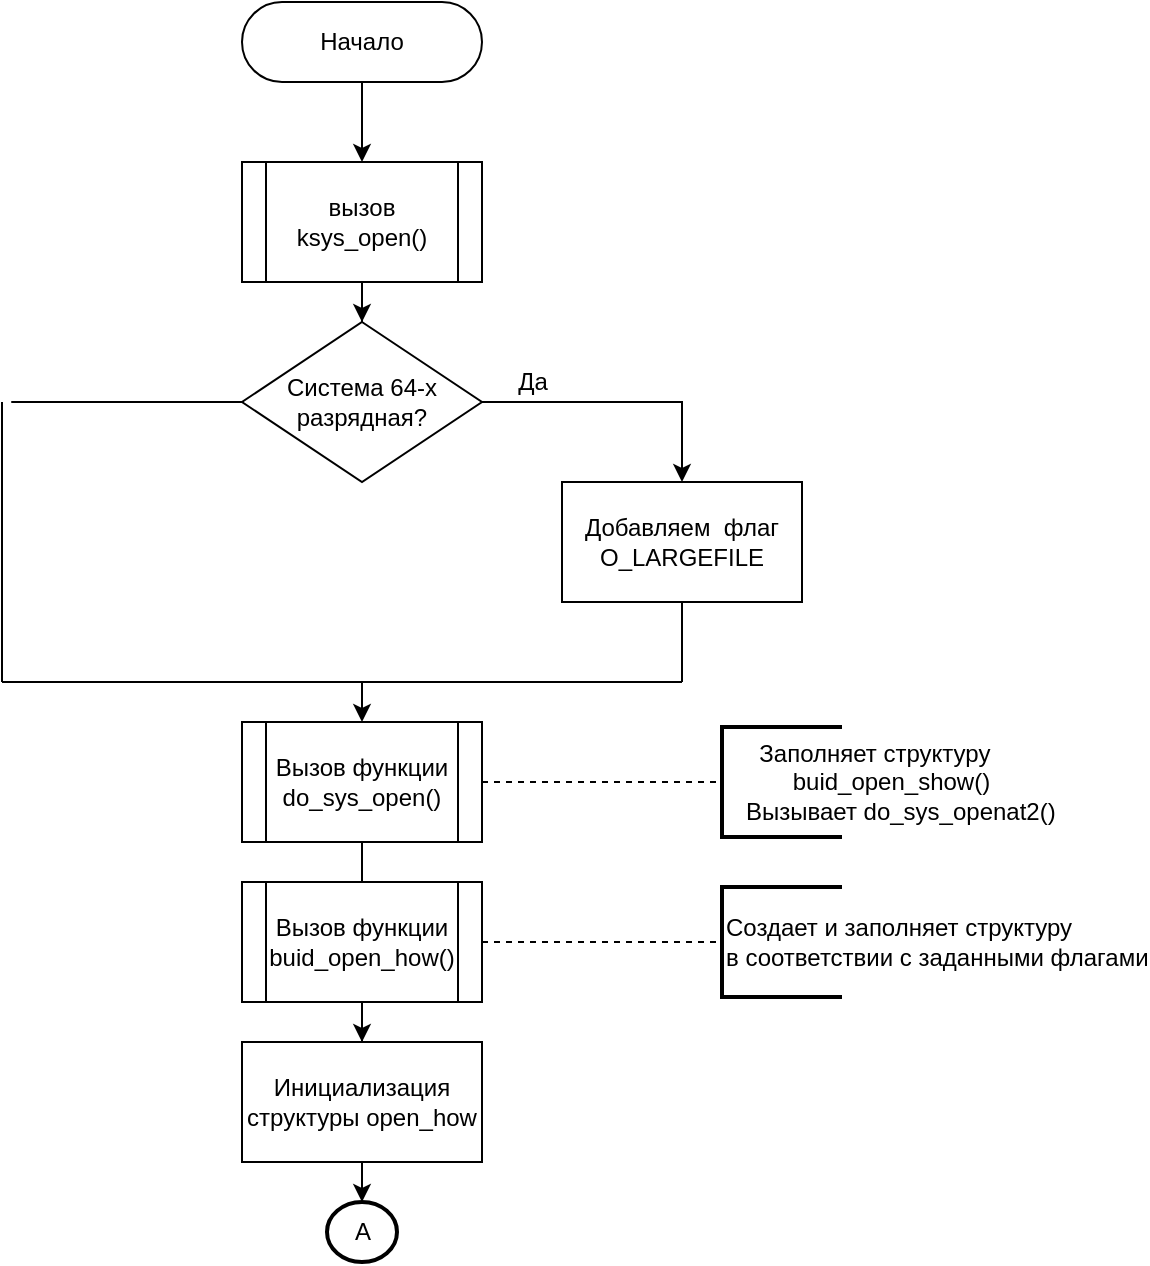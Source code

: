 <mxfile version="14.6.13" type="device" pages="6"><diagram id="nyrNceJEztWCBvgneomb" name="Страница 1"><mxGraphModel dx="782" dy="497" grid="1" gridSize="10" guides="1" tooltips="1" connect="1" arrows="1" fold="1" page="1" pageScale="1" pageWidth="827" pageHeight="1169" math="0" shadow="0"><root><mxCell id="0"/><mxCell id="1" parent="0"/><mxCell id="yHkiJvxMG8aw4pu2SBiI-3" value="" style="edgeStyle=orthogonalEdgeStyle;rounded=0;orthogonalLoop=1;jettySize=auto;html=1;" parent="1" source="yHkiJvxMG8aw4pu2SBiI-1" target="yHkiJvxMG8aw4pu2SBiI-2" edge="1"><mxGeometry relative="1" as="geometry"/></mxCell><mxCell id="yHkiJvxMG8aw4pu2SBiI-1" value="Начало" style="rounded=1;whiteSpace=wrap;html=1;arcSize=50;" parent="1" vertex="1"><mxGeometry x="320" y="40" width="120" height="40" as="geometry"/></mxCell><mxCell id="yHkiJvxMG8aw4pu2SBiI-5" value="" style="edgeStyle=orthogonalEdgeStyle;rounded=0;orthogonalLoop=1;jettySize=auto;html=1;" parent="1" source="yHkiJvxMG8aw4pu2SBiI-2" target="yHkiJvxMG8aw4pu2SBiI-4" edge="1"><mxGeometry relative="1" as="geometry"/></mxCell><mxCell id="yHkiJvxMG8aw4pu2SBiI-2" value="вызов ksys_open()" style="shape=process;whiteSpace=wrap;html=1;backgroundOutline=1;" parent="1" vertex="1"><mxGeometry x="320" y="120" width="120" height="60" as="geometry"/></mxCell><mxCell id="yHkiJvxMG8aw4pu2SBiI-7" style="edgeStyle=orthogonalEdgeStyle;rounded=0;orthogonalLoop=1;jettySize=auto;html=1;entryX=0.5;entryY=0;entryDx=0;entryDy=0;" parent="1" source="yHkiJvxMG8aw4pu2SBiI-4" target="yHkiJvxMG8aw4pu2SBiI-6" edge="1"><mxGeometry relative="1" as="geometry"/></mxCell><mxCell id="yHkiJvxMG8aw4pu2SBiI-4" value="Система 64-х разрядная?" style="rhombus;whiteSpace=wrap;html=1;" parent="1" vertex="1"><mxGeometry x="320" y="200" width="120" height="80" as="geometry"/></mxCell><mxCell id="yHkiJvxMG8aw4pu2SBiI-6" value="Добавляем&amp;nbsp; флаг O_LARGEFILE" style="rounded=0;whiteSpace=wrap;html=1;" parent="1" vertex="1"><mxGeometry x="480" y="280" width="120" height="60" as="geometry"/></mxCell><mxCell id="yHkiJvxMG8aw4pu2SBiI-8" value="Вызов функции do_sys_open()" style="shape=process;whiteSpace=wrap;html=1;backgroundOutline=1;" parent="1" vertex="1"><mxGeometry x="320" y="400" width="120" height="60" as="geometry"/></mxCell><mxCell id="yHkiJvxMG8aw4pu2SBiI-9" value="" style="endArrow=none;html=1;entryX=0;entryY=0.5;entryDx=0;entryDy=0;" parent="1" target="yHkiJvxMG8aw4pu2SBiI-4" edge="1"><mxGeometry width="50" height="50" relative="1" as="geometry"><mxPoint x="240" y="240" as="sourcePoint"/><mxPoint x="420" y="360" as="targetPoint"/><Array as="points"><mxPoint x="200" y="240"/><mxPoint x="240" y="240"/></Array></mxGeometry></mxCell><mxCell id="yHkiJvxMG8aw4pu2SBiI-10" value="" style="endArrow=none;html=1;entryX=0.5;entryY=1;entryDx=0;entryDy=0;" parent="1" target="yHkiJvxMG8aw4pu2SBiI-6" edge="1"><mxGeometry width="50" height="50" relative="1" as="geometry"><mxPoint x="540" y="380" as="sourcePoint"/><mxPoint x="420" y="360" as="targetPoint"/></mxGeometry></mxCell><mxCell id="yHkiJvxMG8aw4pu2SBiI-11" value="" style="endArrow=none;html=1;" parent="1" edge="1"><mxGeometry width="50" height="50" relative="1" as="geometry"><mxPoint x="200" y="380" as="sourcePoint"/><mxPoint x="540" y="380" as="targetPoint"/></mxGeometry></mxCell><mxCell id="yHkiJvxMG8aw4pu2SBiI-12" value="" style="endArrow=none;html=1;" parent="1" edge="1"><mxGeometry width="50" height="50" relative="1" as="geometry"><mxPoint x="200" y="380" as="sourcePoint"/><mxPoint x="200" y="240" as="targetPoint"/></mxGeometry></mxCell><mxCell id="yHkiJvxMG8aw4pu2SBiI-13" value="" style="endArrow=classic;html=1;entryX=0.5;entryY=0;entryDx=0;entryDy=0;" parent="1" target="yHkiJvxMG8aw4pu2SBiI-8" edge="1"><mxGeometry width="50" height="50" relative="1" as="geometry"><mxPoint x="380" y="380" as="sourcePoint"/><mxPoint x="420" y="360" as="targetPoint"/></mxGeometry></mxCell><mxCell id="yHkiJvxMG8aw4pu2SBiI-14" value="" style="endArrow=none;dashed=1;html=1;exitX=1;exitY=0.5;exitDx=0;exitDy=0;" parent="1" source="yHkiJvxMG8aw4pu2SBiI-8" edge="1"><mxGeometry width="50" height="50" relative="1" as="geometry"><mxPoint x="370" y="410" as="sourcePoint"/><mxPoint x="560" y="430" as="targetPoint"/></mxGeometry></mxCell><mxCell id="NYc7kzEPMeh1lUvRVyQ1-2" value="&amp;nbsp; &amp;nbsp; &amp;nbsp;Заполняет структуру&lt;br&gt;&amp;nbsp; &amp;nbsp; &amp;nbsp; &amp;nbsp; &amp;nbsp; buid_open_show()&lt;br&gt;&amp;nbsp; &amp;nbsp;Вызывает do_sys_openat2()" style="strokeWidth=2;html=1;shape=mxgraph.flowchart.annotation_1;align=left;pointerEvents=1;" vertex="1" parent="1"><mxGeometry x="560" y="402.5" width="60" height="55" as="geometry"/></mxCell><mxCell id="NYc7kzEPMeh1lUvRVyQ1-8" value="" style="edgeStyle=orthogonalEdgeStyle;rounded=0;orthogonalLoop=1;jettySize=auto;html=1;" edge="1" parent="1" source="NYc7kzEPMeh1lUvRVyQ1-3" target="NYc7kzEPMeh1lUvRVyQ1-7"><mxGeometry relative="1" as="geometry"/></mxCell><mxCell id="NYc7kzEPMeh1lUvRVyQ1-3" value="&lt;span&gt;Вызов функции buid_open_how()&lt;/span&gt;" style="shape=process;whiteSpace=wrap;html=1;backgroundOutline=1;" vertex="1" parent="1"><mxGeometry x="320" y="480" width="120" height="60" as="geometry"/></mxCell><mxCell id="NYc7kzEPMeh1lUvRVyQ1-4" value="" style="endArrow=none;html=1;exitX=0.5;exitY=1;exitDx=0;exitDy=0;entryX=0.5;entryY=0;entryDx=0;entryDy=0;" edge="1" parent="1" source="yHkiJvxMG8aw4pu2SBiI-8" target="NYc7kzEPMeh1lUvRVyQ1-3"><mxGeometry width="50" height="50" relative="1" as="geometry"><mxPoint x="420" y="610" as="sourcePoint"/><mxPoint x="470" y="560" as="targetPoint"/></mxGeometry></mxCell><mxCell id="NYc7kzEPMeh1lUvRVyQ1-5" value="" style="endArrow=none;dashed=1;html=1;exitX=1;exitY=0.5;exitDx=0;exitDy=0;" edge="1" parent="1" source="NYc7kzEPMeh1lUvRVyQ1-3"><mxGeometry width="50" height="50" relative="1" as="geometry"><mxPoint x="420" y="610" as="sourcePoint"/><mxPoint x="560" y="510" as="targetPoint"/></mxGeometry></mxCell><mxCell id="NYc7kzEPMeh1lUvRVyQ1-6" value="Создает и заполняет структуру &lt;br&gt;в соответствии с заданными флагами" style="strokeWidth=2;html=1;shape=mxgraph.flowchart.annotation_1;align=left;pointerEvents=1;" vertex="1" parent="1"><mxGeometry x="560" y="482.5" width="60" height="55" as="geometry"/></mxCell><mxCell id="NYc7kzEPMeh1lUvRVyQ1-10" value="" style="edgeStyle=orthogonalEdgeStyle;rounded=0;orthogonalLoop=1;jettySize=auto;html=1;" edge="1" parent="1" source="NYc7kzEPMeh1lUvRVyQ1-7" target="NYc7kzEPMeh1lUvRVyQ1-9"><mxGeometry relative="1" as="geometry"/></mxCell><mxCell id="NYc7kzEPMeh1lUvRVyQ1-7" value="Инициализация структуры open_how" style="rounded=0;whiteSpace=wrap;html=1;" vertex="1" parent="1"><mxGeometry x="320" y="560" width="120" height="60" as="geometry"/></mxCell><mxCell id="NYc7kzEPMeh1lUvRVyQ1-9" value="А" style="strokeWidth=2;html=1;shape=mxgraph.flowchart.start_2;whiteSpace=wrap;" vertex="1" parent="1"><mxGeometry x="362.5" y="640" width="35" height="30" as="geometry"/></mxCell><mxCell id="NYc7kzEPMeh1lUvRVyQ1-58" value="Да" style="text;html=1;align=center;verticalAlign=middle;resizable=0;points=[];autosize=1;strokeColor=none;" vertex="1" parent="1"><mxGeometry x="450" y="220" width="30" height="20" as="geometry"/></mxCell></root></mxGraphModel></diagram><diagram id="M4C45g_R-scZm_kTtufC" name="Страница 2"><mxGraphModel dx="920" dy="585" grid="1" gridSize="10" guides="1" tooltips="1" connect="1" arrows="1" fold="1" page="1" pageScale="1" pageWidth="827" pageHeight="1169" math="0" shadow="0"><root><mxCell id="JuKGQWWKo1MbsXYcXlGw-0"/><mxCell id="JuKGQWWKo1MbsXYcXlGw-1" parent="JuKGQWWKo1MbsXYcXlGw-0"/><mxCell id="o41L5ZdYKWxEn9I01xDx-0" value="" style="edgeStyle=orthogonalEdgeStyle;rounded=0;orthogonalLoop=1;jettySize=auto;html=1;" edge="1" parent="JuKGQWWKo1MbsXYcXlGw-1" source="o41L5ZdYKWxEn9I01xDx-1" target="o41L5ZdYKWxEn9I01xDx-3"><mxGeometry relative="1" as="geometry"/></mxCell><mxCell id="o41L5ZdYKWxEn9I01xDx-1" value="А" style="strokeWidth=2;html=1;shape=mxgraph.flowchart.start_2;whiteSpace=wrap;" vertex="1" parent="JuKGQWWKo1MbsXYcXlGw-1"><mxGeometry x="362.5" y="710" width="35" height="30" as="geometry"/></mxCell><mxCell id="o41L5ZdYKWxEn9I01xDx-2" style="edgeStyle=orthogonalEdgeStyle;rounded=0;orthogonalLoop=1;jettySize=auto;html=1;entryX=0.5;entryY=0;entryDx=0;entryDy=0;" edge="1" parent="JuKGQWWKo1MbsXYcXlGw-1" source="o41L5ZdYKWxEn9I01xDx-3" target="o41L5ZdYKWxEn9I01xDx-4"><mxGeometry relative="1" as="geometry"/></mxCell><mxCell id="o41L5ZdYKWxEn9I01xDx-3" value="Флаг O_PATH&lt;br&gt;установлен?" style="rhombus;whiteSpace=wrap;html=1;" vertex="1" parent="JuKGQWWKo1MbsXYcXlGw-1"><mxGeometry x="320" y="760" width="120" height="80" as="geometry"/></mxCell><mxCell id="o41L5ZdYKWxEn9I01xDx-4" value="Запрет на открытие, запись/чтение и др. файловые операции" style="rounded=0;whiteSpace=wrap;html=1;" vertex="1" parent="JuKGQWWKo1MbsXYcXlGw-1"><mxGeometry x="480" y="840" width="120" height="60" as="geometry"/></mxCell><mxCell id="o41L5ZdYKWxEn9I01xDx-5" value="" style="endArrow=none;html=1;entryX=0;entryY=0.5;entryDx=0;entryDy=0;" edge="1" parent="JuKGQWWKo1MbsXYcXlGw-1" target="o41L5ZdYKWxEn9I01xDx-3"><mxGeometry width="50" height="50" relative="1" as="geometry"><mxPoint x="240" y="800" as="sourcePoint"/><mxPoint x="470" y="770" as="targetPoint"/></mxGeometry></mxCell><mxCell id="o41L5ZdYKWxEn9I01xDx-6" value="" style="endArrow=none;html=1;" edge="1" parent="JuKGQWWKo1MbsXYcXlGw-1"><mxGeometry width="50" height="50" relative="1" as="geometry"><mxPoint x="240" y="920" as="sourcePoint"/><mxPoint x="240" y="800" as="targetPoint"/></mxGeometry></mxCell><mxCell id="o41L5ZdYKWxEn9I01xDx-7" value="" style="endArrow=none;html=1;" edge="1" parent="JuKGQWWKo1MbsXYcXlGw-1"><mxGeometry width="50" height="50" relative="1" as="geometry"><mxPoint x="240" y="920" as="sourcePoint"/><mxPoint x="540" y="920" as="targetPoint"/></mxGeometry></mxCell><mxCell id="o41L5ZdYKWxEn9I01xDx-8" value="" style="endArrow=none;html=1;entryX=0.5;entryY=1;entryDx=0;entryDy=0;" edge="1" parent="JuKGQWWKo1MbsXYcXlGw-1" target="o41L5ZdYKWxEn9I01xDx-4"><mxGeometry width="50" height="50" relative="1" as="geometry"><mxPoint x="540" y="920" as="sourcePoint"/><mxPoint x="470" y="770" as="targetPoint"/></mxGeometry></mxCell><mxCell id="o41L5ZdYKWxEn9I01xDx-9" value="" style="endArrow=classic;html=1;" edge="1" parent="JuKGQWWKo1MbsXYcXlGw-1"><mxGeometry width="50" height="50" relative="1" as="geometry"><mxPoint x="380" y="918" as="sourcePoint"/><mxPoint x="379.5" y="958" as="targetPoint"/></mxGeometry></mxCell><mxCell id="o41L5ZdYKWxEn9I01xDx-10" style="edgeStyle=orthogonalEdgeStyle;rounded=0;orthogonalLoop=1;jettySize=auto;html=1;entryX=0.5;entryY=0;entryDx=0;entryDy=0;" edge="1" parent="JuKGQWWKo1MbsXYcXlGw-1" source="o41L5ZdYKWxEn9I01xDx-11" target="o41L5ZdYKWxEn9I01xDx-12"><mxGeometry relative="1" as="geometry"/></mxCell><mxCell id="o41L5ZdYKWxEn9I01xDx-11" value="Установлен ли флаг&lt;br&gt;O_CREAT или __O_TMPFILE" style="rhombus;whiteSpace=wrap;html=1;" vertex="1" parent="JuKGQWWKo1MbsXYcXlGw-1"><mxGeometry x="300" y="958" width="160" height="80" as="geometry"/></mxCell><mxCell id="o41L5ZdYKWxEn9I01xDx-12" value="Сброс прав доступа создания файла в 0" style="rounded=0;whiteSpace=wrap;html=1;" vertex="1" parent="JuKGQWWKo1MbsXYcXlGw-1"><mxGeometry x="160" y="1038" width="120" height="60" as="geometry"/></mxCell><mxCell id="o41L5ZdYKWxEn9I01xDx-13" value="" style="endArrow=none;html=1;exitX=1;exitY=0.5;exitDx=0;exitDy=0;" edge="1" parent="JuKGQWWKo1MbsXYcXlGw-1" source="o41L5ZdYKWxEn9I01xDx-11"><mxGeometry width="50" height="50" relative="1" as="geometry"><mxPoint x="420" y="1178" as="sourcePoint"/><mxPoint x="560" y="998" as="targetPoint"/></mxGeometry></mxCell><mxCell id="o41L5ZdYKWxEn9I01xDx-14" value="" style="endArrow=none;html=1;" edge="1" parent="JuKGQWWKo1MbsXYcXlGw-1"><mxGeometry width="50" height="50" relative="1" as="geometry"><mxPoint x="560" y="1118" as="sourcePoint"/><mxPoint x="560" y="998" as="targetPoint"/></mxGeometry></mxCell><mxCell id="o41L5ZdYKWxEn9I01xDx-15" value="" style="endArrow=none;html=1;" edge="1" parent="JuKGQWWKo1MbsXYcXlGw-1"><mxGeometry width="50" height="50" relative="1" as="geometry"><mxPoint x="220" y="1118" as="sourcePoint"/><mxPoint x="560" y="1118" as="targetPoint"/></mxGeometry></mxCell><mxCell id="o41L5ZdYKWxEn9I01xDx-16" value="" style="endArrow=none;html=1;entryX=0.5;entryY=1;entryDx=0;entryDy=0;" edge="1" parent="JuKGQWWKo1MbsXYcXlGw-1" target="o41L5ZdYKWxEn9I01xDx-12"><mxGeometry width="50" height="50" relative="1" as="geometry"><mxPoint x="220" y="1118" as="sourcePoint"/><mxPoint x="470" y="1128" as="targetPoint"/></mxGeometry></mxCell><mxCell id="o41L5ZdYKWxEn9I01xDx-17" value="" style="endArrow=classic;html=1;" edge="1" parent="JuKGQWWKo1MbsXYcXlGw-1"><mxGeometry width="50" height="50" relative="1" as="geometry"><mxPoint x="380" y="1118" as="sourcePoint"/><mxPoint x="380" y="1158" as="targetPoint"/></mxGeometry></mxCell><mxCell id="o41L5ZdYKWxEn9I01xDx-18" style="edgeStyle=orthogonalEdgeStyle;rounded=0;orthogonalLoop=1;jettySize=auto;html=1;entryX=0.5;entryY=0;entryDx=0;entryDy=0;" edge="1" parent="JuKGQWWKo1MbsXYcXlGw-1" source="o41L5ZdYKWxEn9I01xDx-19" target="o41L5ZdYKWxEn9I01xDx-21"><mxGeometry relative="1" as="geometry"/></mxCell><mxCell id="o41L5ZdYKWxEn9I01xDx-19" value="Возвращает заполненную структуру open_how" style="rounded=0;whiteSpace=wrap;html=1;" vertex="1" parent="JuKGQWWKo1MbsXYcXlGw-1"><mxGeometry x="320" y="1158" width="120" height="60" as="geometry"/></mxCell><mxCell id="o41L5ZdYKWxEn9I01xDx-20" style="edgeStyle=orthogonalEdgeStyle;rounded=0;orthogonalLoop=1;jettySize=auto;html=1;entryX=0.5;entryY=0;entryDx=0;entryDy=0;" edge="1" parent="JuKGQWWKo1MbsXYcXlGw-1" source="o41L5ZdYKWxEn9I01xDx-21" target="o41L5ZdYKWxEn9I01xDx-25"><mxGeometry relative="1" as="geometry"/></mxCell><mxCell id="o41L5ZdYKWxEn9I01xDx-21" value="Вызов функции do_sys_openat2()" style="shape=process;whiteSpace=wrap;html=1;backgroundOutline=1;" vertex="1" parent="JuKGQWWKo1MbsXYcXlGw-1"><mxGeometry x="320" y="1248" width="120" height="60" as="geometry"/></mxCell><mxCell id="o41L5ZdYKWxEn9I01xDx-22" value="" style="endArrow=none;dashed=1;html=1;exitX=1;exitY=0.5;exitDx=0;exitDy=0;" edge="1" parent="JuKGQWWKo1MbsXYcXlGw-1" source="o41L5ZdYKWxEn9I01xDx-21" target="o41L5ZdYKWxEn9I01xDx-23"><mxGeometry width="50" height="50" relative="1" as="geometry"><mxPoint x="420" y="1348" as="sourcePoint"/><mxPoint x="560" y="1278" as="targetPoint"/></mxGeometry></mxCell><mxCell id="o41L5ZdYKWxEn9I01xDx-23" value="Выполняет основную работу&amp;nbsp;&lt;br&gt;функции open()" style="strokeWidth=2;html=1;shape=mxgraph.flowchart.annotation_1;align=left;pointerEvents=1;" vertex="1" parent="JuKGQWWKo1MbsXYcXlGw-1"><mxGeometry x="560" y="1253" width="50" height="50" as="geometry"/></mxCell><mxCell id="o41L5ZdYKWxEn9I01xDx-24" value="" style="edgeStyle=orthogonalEdgeStyle;rounded=0;orthogonalLoop=1;jettySize=auto;html=1;" edge="1" parent="JuKGQWWKo1MbsXYcXlGw-1" source="o41L5ZdYKWxEn9I01xDx-25" target="o41L5ZdYKWxEn9I01xDx-31"><mxGeometry relative="1" as="geometry"/></mxCell><mxCell id="o41L5ZdYKWxEn9I01xDx-25" value="Вызов функции&amp;nbsp;&lt;br&gt;buid_open_flags()" style="shape=process;whiteSpace=wrap;html=1;backgroundOutline=1;" vertex="1" parent="JuKGQWWKo1MbsXYcXlGw-1"><mxGeometry x="320" y="1328" width="120" height="60" as="geometry"/></mxCell><mxCell id="o41L5ZdYKWxEn9I01xDx-26" value="" style="endArrow=none;dashed=1;html=1;exitX=1;exitY=0.5;exitDx=0;exitDy=0;" edge="1" parent="JuKGQWWKo1MbsXYcXlGw-1" source="o41L5ZdYKWxEn9I01xDx-25"><mxGeometry width="50" height="50" relative="1" as="geometry"><mxPoint x="420" y="1368" as="sourcePoint"/><mxPoint x="560" y="1358" as="targetPoint"/></mxGeometry></mxCell><mxCell id="o41L5ZdYKWxEn9I01xDx-27" value="Проверка правильности флагов&amp;nbsp;&lt;br&gt;и их преобразование во внутренние&lt;br&gt;представления" style="strokeWidth=2;html=1;shape=mxgraph.flowchart.annotation_1;align=left;pointerEvents=1;" vertex="1" parent="JuKGQWWKo1MbsXYcXlGw-1"><mxGeometry x="560" y="1338" width="50" height="40" as="geometry"/></mxCell><mxCell id="o41L5ZdYKWxEn9I01xDx-28" value="Б" style="strokeWidth=1;html=1;shape=mxgraph.flowchart.start_2;whiteSpace=wrap;" vertex="1" parent="JuKGQWWKo1MbsXYcXlGw-1"><mxGeometry x="365" y="2262" width="30" height="30" as="geometry"/></mxCell><mxCell id="o41L5ZdYKWxEn9I01xDx-29" value="да" style="text;html=1;align=center;verticalAlign=middle;resizable=0;points=[];autosize=1;strokeColor=none;" vertex="1" parent="JuKGQWWKo1MbsXYcXlGw-1"><mxGeometry x="475" y="780" width="30" height="20" as="geometry"/></mxCell><mxCell id="bXITwNmEDgZtA7pb42xh-1" value="" style="edgeStyle=orthogonalEdgeStyle;rounded=0;orthogonalLoop=1;jettySize=auto;html=1;" edge="1" parent="JuKGQWWKo1MbsXYcXlGw-1" source="o41L5ZdYKWxEn9I01xDx-31" target="o41L5ZdYKWxEn9I01xDx-34"><mxGeometry relative="1" as="geometry"/></mxCell><mxCell id="o41L5ZdYKWxEn9I01xDx-31" value="Вызов getname()" style="shape=process;whiteSpace=wrap;html=1;backgroundOutline=1;strokeWidth=1;" vertex="1" parent="JuKGQWWKo1MbsXYcXlGw-1"><mxGeometry x="320" y="1408" width="120" height="50" as="geometry"/></mxCell><mxCell id="o41L5ZdYKWxEn9I01xDx-32" value="" style="endArrow=none;dashed=1;html=1;exitX=1;exitY=0.5;exitDx=0;exitDy=0;" edge="1" parent="JuKGQWWKo1MbsXYcXlGw-1" source="o41L5ZdYKWxEn9I01xDx-31"><mxGeometry width="50" height="50" relative="1" as="geometry"><mxPoint x="430" y="1388" as="sourcePoint"/><mxPoint x="560" y="1433" as="targetPoint"/></mxGeometry></mxCell><mxCell id="o41L5ZdYKWxEn9I01xDx-33" value="Выполняет корирование имени&lt;br&gt;файла из пространства пользователя&lt;br&gt;в пространство ядра.&lt;br&gt;Обретка над getname_flags()" style="strokeWidth=2;html=1;shape=mxgraph.flowchart.annotation_1;align=left;pointerEvents=1;" vertex="1" parent="JuKGQWWKo1MbsXYcXlGw-1"><mxGeometry x="560" y="1408" width="60" height="60" as="geometry"/></mxCell><mxCell id="bXITwNmEDgZtA7pb42xh-2" value="" style="edgeStyle=orthogonalEdgeStyle;rounded=0;orthogonalLoop=1;jettySize=auto;html=1;" edge="1" parent="JuKGQWWKo1MbsXYcXlGw-1" source="o41L5ZdYKWxEn9I01xDx-34"><mxGeometry relative="1" as="geometry"><mxPoint x="380" y="1558" as="targetPoint"/></mxGeometry></mxCell><mxCell id="o41L5ZdYKWxEn9I01xDx-34" value="Вызов getname_flags()" style="shape=process;whiteSpace=wrap;html=1;backgroundOutline=1;strokeWidth=1;" vertex="1" parent="JuKGQWWKo1MbsXYcXlGw-1"><mxGeometry x="320" y="1478" width="120" height="50" as="geometry"/></mxCell><mxCell id="o41L5ZdYKWxEn9I01xDx-35" value="" style="endArrow=none;dashed=1;html=1;exitX=1;exitY=0.5;exitDx=0;exitDy=0;" edge="1" parent="JuKGQWWKo1MbsXYcXlGw-1" source="o41L5ZdYKWxEn9I01xDx-34" target="o41L5ZdYKWxEn9I01xDx-36"><mxGeometry width="50" height="50" relative="1" as="geometry"><mxPoint x="430" y="1658" as="sourcePoint"/><mxPoint x="560" y="1583" as="targetPoint"/></mxGeometry></mxCell><mxCell id="o41L5ZdYKWxEn9I01xDx-36" value="Выполняет копирование имени&lt;br&gt;файла из пространства&amp;nbsp;&lt;br&gt;пользователя в пространстве ядра" style="strokeWidth=2;html=1;shape=mxgraph.flowchart.annotation_1;align=left;pointerEvents=1;" vertex="1" parent="JuKGQWWKo1MbsXYcXlGw-1"><mxGeometry x="560" y="1478" width="50" height="47.5" as="geometry"/></mxCell><mxCell id="o41L5ZdYKWxEn9I01xDx-37" value="" style="edgeStyle=orthogonalEdgeStyle;rounded=0;orthogonalLoop=1;jettySize=auto;html=1;" edge="1" parent="JuKGQWWKo1MbsXYcXlGw-1" target="o41L5ZdYKWxEn9I01xDx-43"><mxGeometry relative="1" as="geometry"><mxPoint x="380" y="1598" as="sourcePoint"/></mxGeometry></mxCell><mxCell id="o41L5ZdYKWxEn9I01xDx-39" value="" style="endArrow=none;dashed=1;html=1;exitX=1;exitY=0.5;exitDx=0;exitDy=0;" edge="1" parent="JuKGQWWKo1MbsXYcXlGw-1" target="o41L5ZdYKWxEn9I01xDx-40"><mxGeometry width="50" height="50" relative="1" as="geometry"><mxPoint x="440" y="1578" as="sourcePoint"/><mxPoint x="560" y="1658" as="targetPoint"/></mxGeometry></mxCell><mxCell id="o41L5ZdYKWxEn9I01xDx-40" value="Заполняет filename информацией&lt;br&gt;из существующей записи uptr" style="strokeWidth=2;html=1;shape=mxgraph.flowchart.annotation_1;align=left;pointerEvents=1;" vertex="1" parent="JuKGQWWKo1MbsXYcXlGw-1"><mxGeometry x="560" y="1558" width="40" height="40" as="geometry"/></mxCell><mxCell id="o41L5ZdYKWxEn9I01xDx-41" style="edgeStyle=orthogonalEdgeStyle;rounded=0;orthogonalLoop=1;jettySize=auto;html=1;entryX=0.5;entryY=0;entryDx=0;entryDy=0;" edge="1" parent="JuKGQWWKo1MbsXYcXlGw-1" source="o41L5ZdYKWxEn9I01xDx-43" target="o41L5ZdYKWxEn9I01xDx-45"><mxGeometry relative="1" as="geometry"><Array as="points"><mxPoint x="495" y="1678"/></Array></mxGeometry></mxCell><mxCell id="o41L5ZdYKWxEn9I01xDx-42" style="edgeStyle=orthogonalEdgeStyle;rounded=0;orthogonalLoop=1;jettySize=auto;html=1;exitX=0;exitY=0.5;exitDx=0;exitDy=0;exitPerimeter=0;entryX=0.5;entryY=0;entryDx=0;entryDy=0;" edge="1" parent="JuKGQWWKo1MbsXYcXlGw-1" source="o41L5ZdYKWxEn9I01xDx-43" target="o41L5ZdYKWxEn9I01xDx-65"><mxGeometry relative="1" as="geometry"/></mxCell><mxCell id="o41L5ZdYKWxEn9I01xDx-43" value="Функция завершилась успешно?" style="strokeWidth=1;html=1;shape=mxgraph.flowchart.decision;whiteSpace=wrap;" vertex="1" parent="JuKGQWWKo1MbsXYcXlGw-1"><mxGeometry x="320" y="1628" width="120" height="100" as="geometry"/></mxCell><mxCell id="o41L5ZdYKWxEn9I01xDx-44" value="" style="edgeStyle=orthogonalEdgeStyle;rounded=0;orthogonalLoop=1;jettySize=auto;html=1;" edge="1" parent="JuKGQWWKo1MbsXYcXlGw-1" source="o41L5ZdYKWxEn9I01xDx-45" target="o41L5ZdYKWxEn9I01xDx-49"><mxGeometry relative="1" as="geometry"/></mxCell><mxCell id="o41L5ZdYKWxEn9I01xDx-45" value="_getname()" style="rounded=0;whiteSpace=wrap;html=1;strokeWidth=1;" vertex="1" parent="JuKGQWWKo1MbsXYcXlGw-1"><mxGeometry x="440" y="1718" width="110" height="40" as="geometry"/></mxCell><mxCell id="o41L5ZdYKWxEn9I01xDx-46" value="" style="endArrow=none;dashed=1;html=1;exitX=1;exitY=0.5;exitDx=0;exitDy=0;entryX=0;entryY=0.5;entryDx=0;entryDy=0;entryPerimeter=0;" edge="1" parent="JuKGQWWKo1MbsXYcXlGw-1" source="o41L5ZdYKWxEn9I01xDx-45" target="o41L5ZdYKWxEn9I01xDx-47"><mxGeometry width="50" height="50" relative="1" as="geometry"><mxPoint x="550" y="1738" as="sourcePoint"/><mxPoint x="560" y="1738" as="targetPoint"/></mxGeometry></mxCell><mxCell id="o41L5ZdYKWxEn9I01xDx-47" value="Выделение памяти&amp;nbsp;&lt;br&gt;под структуру filename&amp;nbsp;&lt;br&gt;в слаб кэше&lt;br&gt;" style="strokeWidth=2;html=1;shape=mxgraph.flowchart.annotation_1;align=left;pointerEvents=1;" vertex="1" parent="JuKGQWWKo1MbsXYcXlGw-1"><mxGeometry x="600" y="1718" width="45" height="40" as="geometry"/></mxCell><mxCell id="o41L5ZdYKWxEn9I01xDx-48" value="" style="edgeStyle=orthogonalEdgeStyle;rounded=0;orthogonalLoop=1;jettySize=auto;html=1;" edge="1" parent="JuKGQWWKo1MbsXYcXlGw-1" source="o41L5ZdYKWxEn9I01xDx-49" target="o41L5ZdYKWxEn9I01xDx-54"><mxGeometry relative="1" as="geometry"/></mxCell><mxCell id="o41L5ZdYKWxEn9I01xDx-49" value="strncpy_from_user()" style="rounded=0;whiteSpace=wrap;html=1;strokeWidth=1;" vertex="1" parent="JuKGQWWKo1MbsXYcXlGw-1"><mxGeometry x="440" y="1798" width="110" height="40" as="geometry"/></mxCell><mxCell id="o41L5ZdYKWxEn9I01xDx-50" value="" style="endArrow=none;dashed=1;html=1;" edge="1" parent="JuKGQWWKo1MbsXYcXlGw-1"><mxGeometry width="50" height="50" relative="1" as="geometry"><mxPoint x="550" y="1818" as="sourcePoint"/><mxPoint x="600" y="1818" as="targetPoint"/></mxGeometry></mxCell><mxCell id="o41L5ZdYKWxEn9I01xDx-51" value="Копирование имение файла&amp;nbsp;&lt;br&gt;из пространства пользователя&lt;br&gt;в пространство ядра" style="strokeWidth=2;html=1;shape=mxgraph.flowchart.annotation_1;align=left;pointerEvents=1;" vertex="1" parent="JuKGQWWKo1MbsXYcXlGw-1"><mxGeometry x="600" y="1798" width="60" height="50" as="geometry"/></mxCell><mxCell id="o41L5ZdYKWxEn9I01xDx-53" style="edgeStyle=orthogonalEdgeStyle;rounded=0;orthogonalLoop=1;jettySize=auto;html=1;exitX=0;exitY=0.5;exitDx=0;exitDy=0;exitPerimeter=0;entryX=0.5;entryY=0;entryDx=0;entryDy=0;" edge="1" parent="JuKGQWWKo1MbsXYcXlGw-1" source="o41L5ZdYKWxEn9I01xDx-54" target="o41L5ZdYKWxEn9I01xDx-60"><mxGeometry relative="1" as="geometry"/></mxCell><mxCell id="_AUqG4RPVfllbrt0AOUM-1" style="edgeStyle=orthogonalEdgeStyle;rounded=0;orthogonalLoop=1;jettySize=auto;html=1;exitX=1;exitY=0.5;exitDx=0;exitDy=0;exitPerimeter=0;entryX=0.5;entryY=0;entryDx=0;entryDy=0;" edge="1" parent="JuKGQWWKo1MbsXYcXlGw-1" source="o41L5ZdYKWxEn9I01xDx-54" target="_AUqG4RPVfllbrt0AOUM-0"><mxGeometry relative="1" as="geometry"/></mxCell><mxCell id="o41L5ZdYKWxEn9I01xDx-54" value="Функция завершилась успешно?" style="strokeWidth=2;html=1;shape=mxgraph.flowchart.decision;whiteSpace=wrap;" vertex="1" parent="JuKGQWWKo1MbsXYcXlGw-1"><mxGeometry x="435" y="1878" width="120" height="80" as="geometry"/></mxCell><mxCell id="o41L5ZdYKWxEn9I01xDx-55" value="" style="edgeStyle=orthogonalEdgeStyle;rounded=0;orthogonalLoop=1;jettySize=auto;html=1;" edge="1" parent="JuKGQWWKo1MbsXYcXlGw-1" target="o41L5ZdYKWxEn9I01xDx-57"><mxGeometry relative="1" as="geometry"><mxPoint x="620" y="1998" as="sourcePoint"/></mxGeometry></mxCell><mxCell id="o41L5ZdYKWxEn9I01xDx-57" value="Возврат структуры filename" style="rounded=0;whiteSpace=wrap;html=1;strokeWidth=1;" vertex="1" parent="JuKGQWWKo1MbsXYcXlGw-1"><mxGeometry x="560" y="2038" width="120" height="40" as="geometry"/></mxCell><mxCell id="o41L5ZdYKWxEn9I01xDx-58" value="Да" style="text;html=1;align=center;verticalAlign=middle;resizable=0;points=[];autosize=1;strokeColor=none;" vertex="1" parent="JuKGQWWKo1MbsXYcXlGw-1"><mxGeometry x="555" y="1898" width="30" height="20" as="geometry"/></mxCell><mxCell id="o41L5ZdYKWxEn9I01xDx-59" value="" style="edgeStyle=orthogonalEdgeStyle;rounded=0;orthogonalLoop=1;jettySize=auto;html=1;" edge="1" parent="JuKGQWWKo1MbsXYcXlGw-1" source="o41L5ZdYKWxEn9I01xDx-60" target="o41L5ZdYKWxEn9I01xDx-61"><mxGeometry relative="1" as="geometry"/></mxCell><mxCell id="o41L5ZdYKWxEn9I01xDx-60" value="Освобождение памяти вызовом&lt;br&gt;__putname()" style="rounded=0;whiteSpace=wrap;html=1;strokeWidth=1;" vertex="1" parent="JuKGQWWKo1MbsXYcXlGw-1"><mxGeometry x="330" y="1958" width="100" height="40" as="geometry"/></mxCell><mxCell id="o41L5ZdYKWxEn9I01xDx-61" value="Возврат ошибки" style="rounded=0;whiteSpace=wrap;html=1;strokeWidth=1;" vertex="1" parent="JuKGQWWKo1MbsXYcXlGw-1"><mxGeometry x="330" y="2038" width="100" height="40" as="geometry"/></mxCell><mxCell id="o41L5ZdYKWxEn9I01xDx-62" value="" style="endArrow=none;html=1;exitX=0.5;exitY=1;exitDx=0;exitDy=0;" edge="1" parent="JuKGQWWKo1MbsXYcXlGw-1" source="o41L5ZdYKWxEn9I01xDx-61"><mxGeometry width="50" height="50" relative="1" as="geometry"><mxPoint x="510" y="2078" as="sourcePoint"/><mxPoint x="380" y="2100" as="targetPoint"/></mxGeometry></mxCell><mxCell id="o41L5ZdYKWxEn9I01xDx-63" value="" style="endArrow=none;html=1;entryX=0.5;entryY=1;entryDx=0;entryDy=0;" edge="1" parent="JuKGQWWKo1MbsXYcXlGw-1" target="o41L5ZdYKWxEn9I01xDx-57"><mxGeometry width="50" height="50" relative="1" as="geometry"><mxPoint x="620" y="2100" as="sourcePoint"/><mxPoint x="600" y="2108" as="targetPoint"/></mxGeometry></mxCell><mxCell id="o41L5ZdYKWxEn9I01xDx-64" value="" style="endArrow=none;html=1;" edge="1" parent="JuKGQWWKo1MbsXYcXlGw-1"><mxGeometry width="50" height="50" relative="1" as="geometry"><mxPoint x="380" y="2100" as="sourcePoint"/><mxPoint x="620" y="2100" as="targetPoint"/></mxGeometry></mxCell><mxCell id="o41L5ZdYKWxEn9I01xDx-65" value="Возврат структуры filename" style="rounded=0;whiteSpace=wrap;html=1;strokeWidth=1;" vertex="1" parent="JuKGQWWKo1MbsXYcXlGw-1"><mxGeometry x="220" y="1718" width="100" height="40" as="geometry"/></mxCell><mxCell id="o41L5ZdYKWxEn9I01xDx-66" value="" style="endArrow=none;html=1;entryX=0.5;entryY=1;entryDx=0;entryDy=0;" edge="1" parent="JuKGQWWKo1MbsXYcXlGw-1" target="o41L5ZdYKWxEn9I01xDx-65"><mxGeometry width="50" height="50" relative="1" as="geometry"><mxPoint x="270" y="2120" as="sourcePoint"/><mxPoint x="390" y="1868" as="targetPoint"/></mxGeometry></mxCell><mxCell id="o41L5ZdYKWxEn9I01xDx-67" value="Да" style="text;html=1;align=center;verticalAlign=middle;resizable=0;points=[];autosize=1;strokeColor=none;" vertex="1" parent="JuKGQWWKo1MbsXYcXlGw-1"><mxGeometry x="285" y="1658" width="30" height="20" as="geometry"/></mxCell><mxCell id="o41L5ZdYKWxEn9I01xDx-68" value="" style="endArrow=none;html=1;" edge="1" parent="JuKGQWWKo1MbsXYcXlGw-1"><mxGeometry width="50" height="50" relative="1" as="geometry"><mxPoint x="270" y="2120" as="sourcePoint"/><mxPoint x="500" y="2120" as="targetPoint"/></mxGeometry></mxCell><mxCell id="o41L5ZdYKWxEn9I01xDx-69" value="" style="endArrow=none;html=1;" edge="1" parent="JuKGQWWKo1MbsXYcXlGw-1"><mxGeometry width="50" height="50" relative="1" as="geometry"><mxPoint x="494" y="2122" as="sourcePoint"/><mxPoint x="494.41" y="2100" as="targetPoint"/></mxGeometry></mxCell><mxCell id="o41L5ZdYKWxEn9I01xDx-70" value="" style="edgeStyle=orthogonalEdgeStyle;rounded=0;orthogonalLoop=1;jettySize=auto;html=1;" edge="1" parent="JuKGQWWKo1MbsXYcXlGw-1" source="o41L5ZdYKWxEn9I01xDx-71" target="o41L5ZdYKWxEn9I01xDx-74"><mxGeometry relative="1" as="geometry"/></mxCell><mxCell id="o41L5ZdYKWxEn9I01xDx-71" value="Выход из getname_flags()" style="rounded=0;whiteSpace=wrap;html=1;strokeWidth=1;" vertex="1" parent="JuKGQWWKo1MbsXYcXlGw-1"><mxGeometry x="335" y="2140" width="90" height="40" as="geometry"/></mxCell><mxCell id="o41L5ZdYKWxEn9I01xDx-72" value="" style="endArrow=classic;html=1;entryX=0.5;entryY=0;entryDx=0;entryDy=0;" edge="1" parent="JuKGQWWKo1MbsXYcXlGw-1" target="o41L5ZdYKWxEn9I01xDx-71"><mxGeometry width="50" height="50" relative="1" as="geometry"><mxPoint x="380" y="2120" as="sourcePoint"/><mxPoint x="380" y="2020" as="targetPoint"/></mxGeometry></mxCell><mxCell id="o41L5ZdYKWxEn9I01xDx-73" value="" style="edgeStyle=orthogonalEdgeStyle;rounded=0;orthogonalLoop=1;jettySize=auto;html=1;" edge="1" parent="JuKGQWWKo1MbsXYcXlGw-1" source="o41L5ZdYKWxEn9I01xDx-74" target="o41L5ZdYKWxEn9I01xDx-28"><mxGeometry relative="1" as="geometry"/></mxCell><mxCell id="o41L5ZdYKWxEn9I01xDx-74" value="Вызод из getname()" style="rounded=0;whiteSpace=wrap;html=1;strokeWidth=1;" vertex="1" parent="JuKGQWWKo1MbsXYcXlGw-1"><mxGeometry x="333.75" y="2200" width="92.5" height="40" as="geometry"/></mxCell><mxCell id="bXITwNmEDgZtA7pb42xh-0" value="Да" style="text;html=1;align=center;verticalAlign=middle;resizable=0;points=[];autosize=1;strokeColor=none;" vertex="1" parent="JuKGQWWKo1MbsXYcXlGw-1"><mxGeometry x="270" y="978" width="30" height="20" as="geometry"/></mxCell><mxCell id="_AUqG4RPVfllbrt0AOUM-0" value="&lt;span&gt;Вызов&lt;br&gt;audit_getname()&lt;/span&gt;" style="shape=process;whiteSpace=wrap;html=1;backgroundOutline=1;strokeWidth=1;" vertex="1" parent="JuKGQWWKo1MbsXYcXlGw-1"><mxGeometry x="560" y="1958" width="120" height="40" as="geometry"/></mxCell><mxCell id="_AUqG4RPVfllbrt0AOUM-7" value="&lt;br&gt;&lt;span&gt;Вызов&lt;/span&gt;&lt;br&gt;&lt;span style=&quot;font-family: &amp;#34;helvetica&amp;#34;&quot;&gt;audit_reusename()&lt;/span&gt;" style="shape=process;whiteSpace=wrap;html=1;backgroundOutline=1;strokeWidth=1;" vertex="1" parent="JuKGQWWKo1MbsXYcXlGw-1"><mxGeometry x="315" y="1556" width="130" height="44" as="geometry"/></mxCell></root></mxGraphModel></diagram><diagram id="WXAebKxTF4YvKBu2O3Ma" name="Страница 3"><mxGraphModel dx="652" dy="-1924" grid="1" gridSize="10" guides="1" tooltips="1" connect="1" arrows="1" fold="1" page="1" pageScale="1" pageWidth="827" pageHeight="1169" math="0" shadow="0"><root><mxCell id="SPCF8AOQs-4LyHn0Sthq-0"/><mxCell id="SPCF8AOQs-4LyHn0Sthq-1" parent="SPCF8AOQs-4LyHn0Sthq-0"/><mxCell id="Vug7UDG5e-DRijQyub9d-0" value="" style="edgeStyle=orthogonalEdgeStyle;rounded=0;orthogonalLoop=1;jettySize=auto;html=1;" edge="1" parent="SPCF8AOQs-4LyHn0Sthq-1" source="Vug7UDG5e-DRijQyub9d-1" target="Vug7UDG5e-DRijQyub9d-5"><mxGeometry relative="1" as="geometry"/></mxCell><mxCell id="Vug7UDG5e-DRijQyub9d-1" value="Б" style="strokeWidth=1;html=1;shape=mxgraph.flowchart.start_2;whiteSpace=wrap;" vertex="1" parent="SPCF8AOQs-4LyHn0Sthq-1"><mxGeometry x="190" y="2680" width="30" height="30" as="geometry"/></mxCell><mxCell id="Vug7UDG5e-DRijQyub9d-2" value="" style="endArrow=none;dashed=1;html=1;exitX=1;exitY=0.5;exitDx=0;exitDy=0;exitPerimeter=0;" edge="1" parent="SPCF8AOQs-4LyHn0Sthq-1" source="Vug7UDG5e-DRijQyub9d-1" target="Vug7UDG5e-DRijQyub9d-3"><mxGeometry width="50" height="50" relative="1" as="geometry"><mxPoint x="310" y="2830" as="sourcePoint"/><mxPoint x="360" y="2695" as="targetPoint"/></mxGeometry></mxCell><mxCell id="Vug7UDG5e-DRijQyub9d-3" value="Продолжение&amp;nbsp;&lt;br&gt;do_sys_openat2()" style="strokeWidth=2;html=1;shape=mxgraph.flowchart.annotation_1;align=left;pointerEvents=1;" vertex="1" parent="SPCF8AOQs-4LyHn0Sthq-1"><mxGeometry x="335" y="2670" width="45" height="50" as="geometry"/></mxCell><mxCell id="Vug7UDG5e-DRijQyub9d-4" value="" style="edgeStyle=orthogonalEdgeStyle;rounded=0;orthogonalLoop=1;jettySize=auto;html=1;" edge="1" parent="SPCF8AOQs-4LyHn0Sthq-1" source="Vug7UDG5e-DRijQyub9d-5" target="Vug7UDG5e-DRijQyub9d-9"><mxGeometry relative="1" as="geometry"/></mxCell><mxCell id="Vug7UDG5e-DRijQyub9d-5" value="Вызов&amp;nbsp;&lt;br&gt;get_unused_fd_flags" style="shape=process;whiteSpace=wrap;html=1;backgroundOutline=1;strokeWidth=1;" vertex="1" parent="SPCF8AOQs-4LyHn0Sthq-1"><mxGeometry x="131.25" y="2750" width="147.5" height="50" as="geometry"/></mxCell><mxCell id="Vug7UDG5e-DRijQyub9d-6" value="" style="endArrow=none;dashed=1;html=1;exitX=1;exitY=0.5;exitDx=0;exitDy=0;" edge="1" parent="SPCF8AOQs-4LyHn0Sthq-1" source="Vug7UDG5e-DRijQyub9d-5" target="Vug7UDG5e-DRijQyub9d-7"><mxGeometry width="50" height="50" relative="1" as="geometry"><mxPoint x="260" y="2820" as="sourcePoint"/><mxPoint x="440" y="2775" as="targetPoint"/></mxGeometry></mxCell><mxCell id="Vug7UDG5e-DRijQyub9d-7" value="Обертка над&lt;br&gt;_get_unused_fd_flags()" style="strokeWidth=2;html=1;shape=mxgraph.flowchart.annotation_1;align=left;pointerEvents=1;" vertex="1" parent="SPCF8AOQs-4LyHn0Sthq-1"><mxGeometry x="415" y="2750" width="45" height="50" as="geometry"/></mxCell><mxCell id="Vug7UDG5e-DRijQyub9d-8" value="" style="edgeStyle=orthogonalEdgeStyle;rounded=0;orthogonalLoop=1;jettySize=auto;html=1;" edge="1" parent="SPCF8AOQs-4LyHn0Sthq-1" source="Vug7UDG5e-DRijQyub9d-9" target="Vug7UDG5e-DRijQyub9d-13"><mxGeometry relative="1" as="geometry"/></mxCell><mxCell id="Vug7UDG5e-DRijQyub9d-9" value="Вызов&amp;nbsp;&lt;br&gt;__get_unused_fd_flags" style="shape=process;whiteSpace=wrap;html=1;backgroundOutline=1;strokeWidth=1;" vertex="1" parent="SPCF8AOQs-4LyHn0Sthq-1"><mxGeometry x="131.25" y="2840" width="147.5" height="50" as="geometry"/></mxCell><mxCell id="Vug7UDG5e-DRijQyub9d-10" value="" style="endArrow=none;dashed=1;html=1;exitX=1;exitY=0.5;exitDx=0;exitDy=0;entryX=0;entryY=0.5;entryDx=0;entryDy=0;entryPerimeter=0;" edge="1" parent="SPCF8AOQs-4LyHn0Sthq-1" source="Vug7UDG5e-DRijQyub9d-9" target="Vug7UDG5e-DRijQyub9d-11"><mxGeometry width="50" height="50" relative="1" as="geometry"><mxPoint x="260" y="2920" as="sourcePoint"/><mxPoint x="420" y="2860" as="targetPoint"/></mxGeometry></mxCell><mxCell id="Vug7UDG5e-DRijQyub9d-11" value="Обертка над&lt;br&gt;__alloc_fd()" style="strokeWidth=2;html=1;shape=mxgraph.flowchart.annotation_1;align=left;pointerEvents=1;" vertex="1" parent="SPCF8AOQs-4LyHn0Sthq-1"><mxGeometry x="414" y="2840" width="45" height="50" as="geometry"/></mxCell><mxCell id="Vug7UDG5e-DRijQyub9d-12" value="" style="edgeStyle=orthogonalEdgeStyle;rounded=0;orthogonalLoop=1;jettySize=auto;html=1;" edge="1" parent="SPCF8AOQs-4LyHn0Sthq-1" source="Vug7UDG5e-DRijQyub9d-13" target="Vug7UDG5e-DRijQyub9d-18"><mxGeometry relative="1" as="geometry"/></mxCell><mxCell id="Vug7UDG5e-DRijQyub9d-13" value="Вызов&amp;nbsp;&lt;br&gt;__alloc_fd()" style="shape=process;whiteSpace=wrap;html=1;backgroundOutline=1;strokeWidth=1;" vertex="1" parent="SPCF8AOQs-4LyHn0Sthq-1"><mxGeometry x="131.25" y="2923" width="147.5" height="50" as="geometry"/></mxCell><mxCell id="Vug7UDG5e-DRijQyub9d-14" value="" style="endArrow=none;dashed=1;html=1;exitX=1;exitY=0.5;exitDx=0;exitDy=0;entryX=0;entryY=0.5;entryDx=0;entryDy=0;entryPerimeter=0;" edge="1" parent="SPCF8AOQs-4LyHn0Sthq-1" source="Vug7UDG5e-DRijQyub9d-13" target="Vug7UDG5e-DRijQyub9d-15"><mxGeometry width="50" height="50" relative="1" as="geometry"><mxPoint x="260" y="3000" as="sourcePoint"/><mxPoint x="410" y="2950" as="targetPoint"/></mxGeometry></mxCell><mxCell id="Vug7UDG5e-DRijQyub9d-15" value="Находит для процесса свободный&lt;br&gt;файловый дескриптор открытого&amp;nbsp;&lt;br&gt;файла и помечает как занятый." style="strokeWidth=2;html=1;shape=mxgraph.flowchart.annotation_1;align=left;pointerEvents=1;" vertex="1" parent="SPCF8AOQs-4LyHn0Sthq-1"><mxGeometry x="414" y="2923" width="46" height="50" as="geometry"/></mxCell><mxCell id="Vug7UDG5e-DRijQyub9d-16" style="edgeStyle=orthogonalEdgeStyle;rounded=0;orthogonalLoop=1;jettySize=auto;html=1;entryX=0;entryY=0.5;entryDx=0;entryDy=0;entryPerimeter=0;" edge="1" parent="SPCF8AOQs-4LyHn0Sthq-1" source="Vug7UDG5e-DRijQyub9d-18" target="Vug7UDG5e-DRijQyub9d-19"><mxGeometry relative="1" as="geometry"/></mxCell><mxCell id="Vug7UDG5e-DRijQyub9d-17" value="" style="edgeStyle=orthogonalEdgeStyle;rounded=0;orthogonalLoop=1;jettySize=auto;html=1;" edge="1" parent="SPCF8AOQs-4LyHn0Sthq-1" source="Vug7UDG5e-DRijQyub9d-18" target="Vug7UDG5e-DRijQyub9d-21"><mxGeometry relative="1" as="geometry"/></mxCell><mxCell id="Vug7UDG5e-DRijQyub9d-18" value="spin_lock()" style="rounded=0;whiteSpace=wrap;html=1;strokeWidth=1;" vertex="1" parent="SPCF8AOQs-4LyHn0Sthq-1"><mxGeometry x="131" y="3015" width="149" height="50" as="geometry"/></mxCell><mxCell id="Vug7UDG5e-DRijQyub9d-19" value="Захват спин-блокировки" style="strokeWidth=2;html=1;shape=mxgraph.flowchart.annotation_1;align=left;pointerEvents=1;" vertex="1" parent="SPCF8AOQs-4LyHn0Sthq-1"><mxGeometry x="415" y="3015" width="51" height="50" as="geometry"/></mxCell><mxCell id="Vug7UDG5e-DRijQyub9d-20" value="" style="edgeStyle=orthogonalEdgeStyle;rounded=0;orthogonalLoop=1;jettySize=auto;html=1;" edge="1" parent="SPCF8AOQs-4LyHn0Sthq-1" target="Vug7UDG5e-DRijQyub9d-23"><mxGeometry relative="1" as="geometry"><mxPoint x="215.5" y="3150" as="sourcePoint"/></mxGeometry></mxCell><mxCell id="Vug7UDG5e-DRijQyub9d-21" value="Поиск сбодного файлового дескриптора" style="rounded=0;whiteSpace=wrap;html=1;strokeWidth=1;" vertex="1" parent="SPCF8AOQs-4LyHn0Sthq-1"><mxGeometry x="131" y="3100" width="149" height="50" as="geometry"/></mxCell><mxCell id="VOMSk66GH3q5E4RzOar4-1" style="edgeStyle=orthogonalEdgeStyle;rounded=0;orthogonalLoop=1;jettySize=auto;html=1;exitX=1;exitY=0.5;exitDx=0;exitDy=0;entryX=0.5;entryY=0;entryDx=0;entryDy=0;" edge="1" parent="SPCF8AOQs-4LyHn0Sthq-1" source="Vug7UDG5e-DRijQyub9d-23" target="Vug7UDG5e-DRijQyub9d-24"><mxGeometry relative="1" as="geometry"/></mxCell><mxCell id="Vug7UDG5e-DRijQyub9d-23" value="Дескриптор найден?" style="rhombus;whiteSpace=wrap;html=1;strokeWidth=1;" vertex="1" parent="SPCF8AOQs-4LyHn0Sthq-1"><mxGeometry x="140" y="3190" width="150" height="60" as="geometry"/></mxCell><mxCell id="Vug7UDG5e-DRijQyub9d-24" value="__set_open_fd()" style="rounded=0;whiteSpace=wrap;html=1;strokeWidth=1;" vertex="1" parent="SPCF8AOQs-4LyHn0Sthq-1"><mxGeometry x="290" y="3250" width="120" height="40" as="geometry"/></mxCell><mxCell id="Vug7UDG5e-DRijQyub9d-25" value="" style="endArrow=none;html=1;entryX=0;entryY=0.5;entryDx=0;entryDy=0;" edge="1" parent="SPCF8AOQs-4LyHn0Sthq-1" target="Vug7UDG5e-DRijQyub9d-23"><mxGeometry width="50" height="50" relative="1" as="geometry"><mxPoint x="70" y="3220" as="sourcePoint"/><mxPoint x="320" y="3410" as="targetPoint"/></mxGeometry></mxCell><mxCell id="Vug7UDG5e-DRijQyub9d-26" value="" style="endArrow=none;html=1;" edge="1" parent="SPCF8AOQs-4LyHn0Sthq-1"><mxGeometry width="50" height="50" relative="1" as="geometry"><mxPoint x="70" y="3310" as="sourcePoint"/><mxPoint x="70" y="3220" as="targetPoint"/></mxGeometry></mxCell><mxCell id="Vug7UDG5e-DRijQyub9d-27" value="" style="endArrow=none;html=1;" edge="1" parent="SPCF8AOQs-4LyHn0Sthq-1"><mxGeometry width="50" height="50" relative="1" as="geometry"><mxPoint x="70" y="3310" as="sourcePoint"/><mxPoint x="350" y="3310" as="targetPoint"/></mxGeometry></mxCell><mxCell id="Vug7UDG5e-DRijQyub9d-28" value="" style="endArrow=none;html=1;entryX=0.5;entryY=1;entryDx=0;entryDy=0;" edge="1" parent="SPCF8AOQs-4LyHn0Sthq-1"><mxGeometry width="50" height="50" relative="1" as="geometry"><mxPoint x="350" y="3310" as="sourcePoint"/><mxPoint x="350" y="3290" as="targetPoint"/></mxGeometry></mxCell><mxCell id="Vug7UDG5e-DRijQyub9d-29" value="" style="endArrow=none;dashed=1;html=1;exitX=1;exitY=0.5;exitDx=0;exitDy=0;" edge="1" parent="SPCF8AOQs-4LyHn0Sthq-1" source="Vug7UDG5e-DRijQyub9d-24" target="Vug7UDG5e-DRijQyub9d-30"><mxGeometry width="50" height="50" relative="1" as="geometry"><mxPoint x="260" y="3270" as="sourcePoint"/><mxPoint x="520" y="3270" as="targetPoint"/></mxGeometry></mxCell><mxCell id="Vug7UDG5e-DRijQyub9d-30" value="Помечает найденный&lt;br&gt;файловый дескриптор&lt;br&gt;как занятый" style="strokeWidth=2;html=1;shape=mxgraph.flowchart.annotation_1;align=left;pointerEvents=1;" vertex="1" parent="SPCF8AOQs-4LyHn0Sthq-1"><mxGeometry x="500" y="3245" width="45" height="50" as="geometry"/></mxCell><mxCell id="Vug7UDG5e-DRijQyub9d-31" value="" style="edgeStyle=orthogonalEdgeStyle;rounded=0;orthogonalLoop=1;jettySize=auto;html=1;" edge="1" parent="SPCF8AOQs-4LyHn0Sthq-1" source="Vug7UDG5e-DRijQyub9d-32" target="Vug7UDG5e-DRijQyub9d-37"><mxGeometry relative="1" as="geometry"/></mxCell><mxCell id="Vug7UDG5e-DRijQyub9d-32" value="spin_unlock()" style="rounded=0;whiteSpace=wrap;html=1;strokeWidth=1;" vertex="1" parent="SPCF8AOQs-4LyHn0Sthq-1"><mxGeometry x="150" y="3350" width="140" height="40" as="geometry"/></mxCell><mxCell id="Vug7UDG5e-DRijQyub9d-33" value="" style="endArrow=classic;html=1;entryX=0.5;entryY=0;entryDx=0;entryDy=0;" edge="1" parent="SPCF8AOQs-4LyHn0Sthq-1" target="Vug7UDG5e-DRijQyub9d-32"><mxGeometry width="50" height="50" relative="1" as="geometry"><mxPoint x="220" y="3310" as="sourcePoint"/><mxPoint x="310" y="3350" as="targetPoint"/></mxGeometry></mxCell><mxCell id="Vug7UDG5e-DRijQyub9d-34" value="" style="endArrow=none;dashed=1;html=1;exitX=1;exitY=0.5;exitDx=0;exitDy=0;" edge="1" parent="SPCF8AOQs-4LyHn0Sthq-1" source="Vug7UDG5e-DRijQyub9d-32"><mxGeometry width="50" height="50" relative="1" as="geometry"><mxPoint x="260" y="3400" as="sourcePoint"/><mxPoint x="400" y="3370" as="targetPoint"/></mxGeometry></mxCell><mxCell id="Vug7UDG5e-DRijQyub9d-35" value="Освобождение&lt;br&gt;спин-блокировки" style="strokeWidth=2;html=1;shape=mxgraph.flowchart.annotation_1;align=left;pointerEvents=1;" vertex="1" parent="SPCF8AOQs-4LyHn0Sthq-1"><mxGeometry x="400" y="3350" width="50" height="50" as="geometry"/></mxCell><mxCell id="Vug7UDG5e-DRijQyub9d-36" value="" style="edgeStyle=orthogonalEdgeStyle;rounded=0;orthogonalLoop=1;jettySize=auto;html=1;" edge="1" parent="SPCF8AOQs-4LyHn0Sthq-1" source="Vug7UDG5e-DRijQyub9d-37" target="Vug7UDG5e-DRijQyub9d-39"><mxGeometry relative="1" as="geometry"/></mxCell><mxCell id="Vug7UDG5e-DRijQyub9d-37" value="Возврат дескриптора" style="rounded=0;whiteSpace=wrap;html=1;strokeWidth=1;" vertex="1" parent="SPCF8AOQs-4LyHn0Sthq-1"><mxGeometry x="150" y="3420" width="140" height="40" as="geometry"/></mxCell><mxCell id="Vug7UDG5e-DRijQyub9d-38" value="" style="edgeStyle=orthogonalEdgeStyle;rounded=0;orthogonalLoop=1;jettySize=auto;html=1;" edge="1" parent="SPCF8AOQs-4LyHn0Sthq-1" source="Vug7UDG5e-DRijQyub9d-39" target="Vug7UDG5e-DRijQyub9d-41"><mxGeometry relative="1" as="geometry"/></mxCell><mxCell id="Vug7UDG5e-DRijQyub9d-39" value="Выход из __alloc_fd()" style="whiteSpace=wrap;html=1;rounded=0;strokeWidth=1;" vertex="1" parent="SPCF8AOQs-4LyHn0Sthq-1"><mxGeometry x="150" y="3490" width="140" height="53" as="geometry"/></mxCell><mxCell id="Vug7UDG5e-DRijQyub9d-40" value="" style="edgeStyle=orthogonalEdgeStyle;rounded=0;orthogonalLoop=1;jettySize=auto;html=1;" edge="1" parent="SPCF8AOQs-4LyHn0Sthq-1" source="Vug7UDG5e-DRijQyub9d-41" target="Vug7UDG5e-DRijQyub9d-43"><mxGeometry relative="1" as="geometry"/></mxCell><mxCell id="Vug7UDG5e-DRijQyub9d-41" value="Выход из&lt;br&gt;__get_unused_fd_flags()" style="rounded=0;whiteSpace=wrap;html=1;strokeWidth=1;" vertex="1" parent="SPCF8AOQs-4LyHn0Sthq-1"><mxGeometry x="150" y="3580" width="140" height="50" as="geometry"/></mxCell><mxCell id="Vug7UDG5e-DRijQyub9d-42" value="" style="edgeStyle=orthogonalEdgeStyle;rounded=0;orthogonalLoop=1;jettySize=auto;html=1;" edge="1" parent="SPCF8AOQs-4LyHn0Sthq-1" source="Vug7UDG5e-DRijQyub9d-43" target="Vug7UDG5e-DRijQyub9d-44"><mxGeometry relative="1" as="geometry"/></mxCell><mxCell id="Vug7UDG5e-DRijQyub9d-43" value="Выход из get_unused_fd_flags()" style="rounded=0;whiteSpace=wrap;html=1;strokeWidth=1;" vertex="1" parent="SPCF8AOQs-4LyHn0Sthq-1"><mxGeometry x="150" y="3670" width="140" height="50" as="geometry"/></mxCell><mxCell id="Vug7UDG5e-DRijQyub9d-44" value="B" style="strokeWidth=1;html=1;shape=mxgraph.flowchart.start_2;whiteSpace=wrap;" vertex="1" parent="SPCF8AOQs-4LyHn0Sthq-1"><mxGeometry x="205" y="3750" width="30" height="30" as="geometry"/></mxCell><mxCell id="VOMSk66GH3q5E4RzOar4-0" value="Да" style="text;html=1;align=center;verticalAlign=middle;resizable=0;points=[];autosize=1;strokeColor=none;" vertex="1" parent="SPCF8AOQs-4LyHn0Sthq-1"><mxGeometry x="290" y="3200" width="30" height="20" as="geometry"/></mxCell></root></mxGraphModel></diagram><diagram id="IWlwGd3uyCABQUyiNFb_" name="Страница 4"><mxGraphModel dx="1747" dy="-2922" grid="1" gridSize="10" guides="1" tooltips="1" connect="1" arrows="1" fold="1" page="1" pageScale="1" pageWidth="827" pageHeight="1169" math="0" shadow="0"><root><mxCell id="5IHBTCFkghz1-M_Iglw2-0"/><mxCell id="5IHBTCFkghz1-M_Iglw2-1" parent="5IHBTCFkghz1-M_Iglw2-0"/><mxCell id="0XAqxePFyxnMZXXmqP7i-0" value="" style="edgeStyle=orthogonalEdgeStyle;rounded=0;orthogonalLoop=1;jettySize=auto;html=1;" edge="1" parent="5IHBTCFkghz1-M_Iglw2-1" source="0XAqxePFyxnMZXXmqP7i-1" target="0XAqxePFyxnMZXXmqP7i-5"><mxGeometry relative="1" as="geometry"/></mxCell><mxCell id="0XAqxePFyxnMZXXmqP7i-1" value="B" style="strokeWidth=1;html=1;shape=mxgraph.flowchart.start_2;whiteSpace=wrap;" vertex="1" parent="5IHBTCFkghz1-M_Iglw2-1"><mxGeometry x="160" y="3890" width="30" height="30" as="geometry"/></mxCell><mxCell id="0XAqxePFyxnMZXXmqP7i-2" value="" style="endArrow=none;dashed=1;html=1;exitX=1;exitY=0.5;exitDx=0;exitDy=0;exitPerimeter=0;" edge="1" parent="5IHBTCFkghz1-M_Iglw2-1" source="0XAqxePFyxnMZXXmqP7i-1" target="0XAqxePFyxnMZXXmqP7i-3"><mxGeometry width="50" height="50" relative="1" as="geometry"><mxPoint x="270" y="4060" as="sourcePoint"/><mxPoint x="360" y="3905" as="targetPoint"/></mxGeometry></mxCell><mxCell id="0XAqxePFyxnMZXXmqP7i-3" value="Продолжение&amp;nbsp;&lt;br&gt;do_sys_openat2()" style="strokeWidth=2;html=1;shape=mxgraph.flowchart.annotation_1;align=left;pointerEvents=1;" vertex="1" parent="5IHBTCFkghz1-M_Iglw2-1"><mxGeometry x="340" y="3880" width="55" height="50" as="geometry"/></mxCell><mxCell id="0XAqxePFyxnMZXXmqP7i-4" value="" style="edgeStyle=orthogonalEdgeStyle;rounded=0;orthogonalLoop=1;jettySize=auto;html=1;" edge="1" parent="5IHBTCFkghz1-M_Iglw2-1" source="0XAqxePFyxnMZXXmqP7i-5" target="0XAqxePFyxnMZXXmqP7i-9"><mxGeometry relative="1" as="geometry"/></mxCell><mxCell id="0XAqxePFyxnMZXXmqP7i-5" value="Вызов&lt;br&gt;do_filp_open()" style="shape=process;whiteSpace=wrap;html=1;backgroundOutline=1;strokeWidth=1;" vertex="1" parent="5IHBTCFkghz1-M_Iglw2-1"><mxGeometry x="111.25" y="3960" width="128.75" height="50" as="geometry"/></mxCell><mxCell id="0XAqxePFyxnMZXXmqP7i-6" value="" style="endArrow=none;dashed=1;html=1;exitX=1;exitY=0.5;exitDx=0;exitDy=0;" edge="1" parent="5IHBTCFkghz1-M_Iglw2-1" source="0XAqxePFyxnMZXXmqP7i-5"><mxGeometry width="50" height="50" relative="1" as="geometry"><mxPoint x="270" y="4050" as="sourcePoint"/><mxPoint x="400" y="3985" as="targetPoint"/></mxGeometry></mxCell><mxCell id="0XAqxePFyxnMZXXmqP7i-7" value="Создание дескриптора открытого&lt;br&gt;файла в системной таблице&lt;br&gt;открытых файлов. Возврат&lt;br&gt;указателя на структуру file." style="strokeWidth=2;html=1;shape=mxgraph.flowchart.annotation_1;align=left;pointerEvents=1;" vertex="1" parent="5IHBTCFkghz1-M_Iglw2-1"><mxGeometry x="400" y="3950" width="60" height="70" as="geometry"/></mxCell><mxCell id="0XAqxePFyxnMZXXmqP7i-8" value="" style="edgeStyle=orthogonalEdgeStyle;rounded=0;orthogonalLoop=1;jettySize=auto;html=1;" edge="1" parent="5IHBTCFkghz1-M_Iglw2-1" source="0XAqxePFyxnMZXXmqP7i-9"><mxGeometry relative="1" as="geometry"><mxPoint x="175.7" y="4130" as="targetPoint"/></mxGeometry></mxCell><mxCell id="0XAqxePFyxnMZXXmqP7i-9" value="set_nameidata()" style="rounded=0;whiteSpace=wrap;html=1;strokeWidth=1;" vertex="1" parent="5IHBTCFkghz1-M_Iglw2-1"><mxGeometry x="111.25" y="4040" width="128.75" height="60" as="geometry"/></mxCell><mxCell id="0XAqxePFyxnMZXXmqP7i-10" value="" style="endArrow=none;dashed=1;html=1;exitX=1;exitY=0.5;exitDx=0;exitDy=0;" edge="1" parent="5IHBTCFkghz1-M_Iglw2-1" source="0XAqxePFyxnMZXXmqP7i-9"><mxGeometry width="50" height="50" relative="1" as="geometry"><mxPoint x="270" y="4030" as="sourcePoint"/><mxPoint x="400" y="4070" as="targetPoint"/></mxGeometry></mxCell><mxCell id="0XAqxePFyxnMZXXmqP7i-11" value="Инициализация &lt;br&gt;структуры nameidata" style="strokeWidth=2;html=1;shape=mxgraph.flowchart.annotation_1;align=left;pointerEvents=1;" vertex="1" parent="5IHBTCFkghz1-M_Iglw2-1"><mxGeometry x="399" y="4040" width="61" height="60" as="geometry"/></mxCell><mxCell id="0XAqxePFyxnMZXXmqP7i-12" value="" style="endArrow=none;dashed=1;html=1;exitX=1;exitY=0.5;exitDx=0;exitDy=0;" edge="1" parent="5IHBTCFkghz1-M_Iglw2-1"><mxGeometry width="50" height="50" relative="1" as="geometry"><mxPoint x="240" y="4160" as="sourcePoint"/><mxPoint x="400" y="4160" as="targetPoint"/></mxGeometry></mxCell><mxCell id="0XAqxePFyxnMZXXmqP7i-13" value="Поиск пути в режиме&lt;br&gt;RCU-walk, инициализация&lt;br&gt;полей структуры file." style="strokeWidth=2;html=1;shape=mxgraph.flowchart.annotation_1;align=left;pointerEvents=1;" vertex="1" parent="5IHBTCFkghz1-M_Iglw2-1"><mxGeometry x="397.5" y="4130" width="61" height="60" as="geometry"/></mxCell><mxCell id="0XAqxePFyxnMZXXmqP7i-14" value="" style="edgeStyle=orthogonalEdgeStyle;rounded=0;orthogonalLoop=1;jettySize=auto;html=1;" edge="1" parent="5IHBTCFkghz1-M_Iglw2-1" source="0XAqxePFyxnMZXXmqP7i-15" target="0XAqxePFyxnMZXXmqP7i-17"><mxGeometry relative="1" as="geometry"/></mxCell><mxCell id="0XAqxePFyxnMZXXmqP7i-15" value="&lt;span&gt;Вызов&lt;/span&gt;&lt;br&gt;&lt;span&gt;path_openat()&lt;/span&gt;" style="shape=process;whiteSpace=wrap;html=1;backgroundOutline=1;strokeWidth=1;" vertex="1" parent="5IHBTCFkghz1-M_Iglw2-1"><mxGeometry x="111.25" y="4130" width="128.75" height="60" as="geometry"/></mxCell><mxCell id="0XAqxePFyxnMZXXmqP7i-16" value="" style="edgeStyle=orthogonalEdgeStyle;rounded=0;orthogonalLoop=1;jettySize=auto;html=1;" edge="1" parent="5IHBTCFkghz1-M_Iglw2-1" source="0XAqxePFyxnMZXXmqP7i-17" target="0XAqxePFyxnMZXXmqP7i-22"><mxGeometry relative="1" as="geometry"/></mxCell><mxCell id="0XAqxePFyxnMZXXmqP7i-17" value="alloc_empty_file()" style="rounded=0;whiteSpace=wrap;html=1;strokeWidth=1;" vertex="1" parent="5IHBTCFkghz1-M_Iglw2-1"><mxGeometry x="111.25" y="4230" width="128.75" height="50" as="geometry"/></mxCell><mxCell id="0XAqxePFyxnMZXXmqP7i-18" value="" style="endArrow=none;dashed=1;html=1;exitX=1;exitY=0.5;exitDx=0;exitDy=0;" edge="1" parent="5IHBTCFkghz1-M_Iglw2-1" source="0XAqxePFyxnMZXXmqP7i-17"><mxGeometry width="50" height="50" relative="1" as="geometry"><mxPoint x="270" y="4280" as="sourcePoint"/><mxPoint x="400" y="4255" as="targetPoint"/></mxGeometry></mxCell><mxCell id="0XAqxePFyxnMZXXmqP7i-19" value="Выделение новой&lt;br&gt;файловой структуры" style="strokeWidth=2;html=1;shape=mxgraph.flowchart.annotation_1;align=left;pointerEvents=1;" vertex="1" parent="5IHBTCFkghz1-M_Iglw2-1"><mxGeometry x="400" y="4225" width="61" height="60" as="geometry"/></mxCell><mxCell id="0XAqxePFyxnMZXXmqP7i-20" style="edgeStyle=orthogonalEdgeStyle;rounded=0;orthogonalLoop=1;jettySize=auto;html=1;entryX=0.5;entryY=0;entryDx=0;entryDy=0;" edge="1" parent="5IHBTCFkghz1-M_Iglw2-1" source="0XAqxePFyxnMZXXmqP7i-22" target="0XAqxePFyxnMZXXmqP7i-23"><mxGeometry relative="1" as="geometry"/></mxCell><mxCell id="0XAqxePFyxnMZXXmqP7i-21" style="edgeStyle=orthogonalEdgeStyle;rounded=0;orthogonalLoop=1;jettySize=auto;html=1;entryX=0.5;entryY=0;entryDx=0;entryDy=0;" edge="1" parent="5IHBTCFkghz1-M_Iglw2-1" source="0XAqxePFyxnMZXXmqP7i-22" target="0XAqxePFyxnMZXXmqP7i-27"><mxGeometry relative="1" as="geometry"><Array as="points"><mxPoint x="301" y="4360"/></Array></mxGeometry></mxCell><mxCell id="0XAqxePFyxnMZXXmqP7i-22" value="Флаг O_TMPFILE&lt;br&gt;установлен?&amp;nbsp;" style="rhombus;whiteSpace=wrap;html=1;strokeWidth=1;" vertex="1" parent="5IHBTCFkghz1-M_Iglw2-1"><mxGeometry x="110" y="4320" width="130" height="80" as="geometry"/></mxCell><mxCell id="0XAqxePFyxnMZXXmqP7i-23" value="do_tmpfile()" style="rounded=0;whiteSpace=wrap;html=1;strokeWidth=1;" vertex="1" parent="5IHBTCFkghz1-M_Iglw2-1"><mxGeometry x="-30" y="4400" width="110" height="40" as="geometry"/></mxCell><mxCell id="0XAqxePFyxnMZXXmqP7i-24" value="Да" style="text;html=1;align=center;verticalAlign=middle;resizable=0;points=[];autosize=1;strokeColor=none;" vertex="1" parent="5IHBTCFkghz1-M_Iglw2-1"><mxGeometry x="80" y="4340" width="30" height="20" as="geometry"/></mxCell><mxCell id="0XAqxePFyxnMZXXmqP7i-25" style="edgeStyle=orthogonalEdgeStyle;rounded=0;orthogonalLoop=1;jettySize=auto;html=1;exitX=0;exitY=0.5;exitDx=0;exitDy=0;entryX=0.5;entryY=0;entryDx=0;entryDy=0;" edge="1" parent="5IHBTCFkghz1-M_Iglw2-1" source="0XAqxePFyxnMZXXmqP7i-27" target="0XAqxePFyxnMZXXmqP7i-28"><mxGeometry relative="1" as="geometry"/></mxCell><mxCell id="0XAqxePFyxnMZXXmqP7i-26" style="edgeStyle=orthogonalEdgeStyle;rounded=0;orthogonalLoop=1;jettySize=auto;html=1;entryX=0.5;entryY=0;entryDx=0;entryDy=0;" edge="1" parent="5IHBTCFkghz1-M_Iglw2-1" source="0XAqxePFyxnMZXXmqP7i-27" target="0XAqxePFyxnMZXXmqP7i-31"><mxGeometry relative="1" as="geometry"/></mxCell><mxCell id="0XAqxePFyxnMZXXmqP7i-27" value="Флаг O_PATH&lt;br&gt;установлен?" style="rhombus;whiteSpace=wrap;html=1;strokeWidth=1;" vertex="1" parent="5IHBTCFkghz1-M_Iglw2-1"><mxGeometry x="240" y="4400" width="122.5" height="80" as="geometry"/></mxCell><mxCell id="0XAqxePFyxnMZXXmqP7i-28" value="do_o_path()" style="rounded=0;whiteSpace=wrap;html=1;strokeWidth=1;" vertex="1" parent="5IHBTCFkghz1-M_Iglw2-1"><mxGeometry x="120" y="4480" width="120" height="40" as="geometry"/></mxCell><mxCell id="0XAqxePFyxnMZXXmqP7i-29" value="Да" style="text;html=1;align=center;verticalAlign=middle;resizable=0;points=[];autosize=1;strokeColor=none;" vertex="1" parent="5IHBTCFkghz1-M_Iglw2-1"><mxGeometry x="205" y="4420" width="30" height="20" as="geometry"/></mxCell><mxCell id="0XAqxePFyxnMZXXmqP7i-30" value="" style="edgeStyle=orthogonalEdgeStyle;rounded=0;orthogonalLoop=1;jettySize=auto;html=1;" edge="1" parent="5IHBTCFkghz1-M_Iglw2-1" source="0XAqxePFyxnMZXXmqP7i-31" target="0XAqxePFyxnMZXXmqP7i-35"><mxGeometry relative="1" as="geometry"/></mxCell><mxCell id="0XAqxePFyxnMZXXmqP7i-31" value="path_init()" style="rounded=0;whiteSpace=wrap;html=1;strokeWidth=1;" vertex="1" parent="5IHBTCFkghz1-M_Iglw2-1"><mxGeometry x="399" y="4480" width="121" height="40" as="geometry"/></mxCell><mxCell id="0XAqxePFyxnMZXXmqP7i-32" value="" style="endArrow=none;dashed=1;html=1;exitX=1;exitY=0.5;exitDx=0;exitDy=0;" edge="1" parent="5IHBTCFkghz1-M_Iglw2-1" source="0XAqxePFyxnMZXXmqP7i-31"><mxGeometry width="50" height="50" relative="1" as="geometry"><mxPoint x="270" y="4630" as="sourcePoint"/><mxPoint x="600" y="4500" as="targetPoint"/></mxGeometry></mxCell><mxCell id="0XAqxePFyxnMZXXmqP7i-33" value="Поиск начальной&lt;br&gt;позиции обхода пути&lt;br&gt;и его метаданных" style="strokeWidth=2;html=1;shape=mxgraph.flowchart.annotation_1;align=left;pointerEvents=1;" vertex="1" parent="5IHBTCFkghz1-M_Iglw2-1"><mxGeometry x="600" y="4470" width="52.5" height="50" as="geometry"/></mxCell><mxCell id="0XAqxePFyxnMZXXmqP7i-34" value="" style="edgeStyle=orthogonalEdgeStyle;rounded=0;orthogonalLoop=1;jettySize=auto;html=1;" edge="1" parent="5IHBTCFkghz1-M_Iglw2-1" source="0XAqxePFyxnMZXXmqP7i-35" target="0XAqxePFyxnMZXXmqP7i-39"><mxGeometry relative="1" as="geometry"/></mxCell><mxCell id="0XAqxePFyxnMZXXmqP7i-35" value="link_path_walk()" style="rounded=0;whiteSpace=wrap;html=1;strokeWidth=1;" vertex="1" parent="5IHBTCFkghz1-M_Iglw2-1"><mxGeometry x="399" y="4560" width="121" height="40" as="geometry"/></mxCell><mxCell id="0XAqxePFyxnMZXXmqP7i-36" value="" style="endArrow=none;dashed=1;html=1;exitX=1;exitY=0.5;exitDx=0;exitDy=0;" edge="1" parent="5IHBTCFkghz1-M_Iglw2-1" source="0XAqxePFyxnMZXXmqP7i-35" target="0XAqxePFyxnMZXXmqP7i-37"><mxGeometry width="50" height="50" relative="1" as="geometry"><mxPoint x="350" y="4660" as="sourcePoint"/><mxPoint x="600" y="4580" as="targetPoint"/></mxGeometry></mxCell><mxCell id="0XAqxePFyxnMZXXmqP7i-37" value="Определение&lt;br&gt;положения&lt;br&gt;элемента каталога&lt;br&gt;в дереве каталогов" style="strokeWidth=2;html=1;shape=mxgraph.flowchart.annotation_1;align=left;pointerEvents=1;" vertex="1" parent="5IHBTCFkghz1-M_Iglw2-1"><mxGeometry x="600" y="4545" width="60" height="70" as="geometry"/></mxCell><mxCell id="0XAqxePFyxnMZXXmqP7i-38" value="" style="edgeStyle=orthogonalEdgeStyle;rounded=0;orthogonalLoop=1;jettySize=auto;html=1;" edge="1" parent="5IHBTCFkghz1-M_Iglw2-1" source="0XAqxePFyxnMZXXmqP7i-39" target="0XAqxePFyxnMZXXmqP7i-42"><mxGeometry relative="1" as="geometry"/></mxCell><mxCell id="0XAqxePFyxnMZXXmqP7i-39" value="Вызов do_last()" style="shape=process;whiteSpace=wrap;html=1;backgroundOutline=1;strokeWidth=1;" vertex="1" parent="5IHBTCFkghz1-M_Iglw2-1"><mxGeometry x="399" y="4640" width="121" height="40" as="geometry"/></mxCell><mxCell id="0XAqxePFyxnMZXXmqP7i-40" value="" style="endArrow=none;dashed=1;html=1;entryX=1;entryY=0.5;entryDx=0;entryDy=0;" edge="1" parent="5IHBTCFkghz1-M_Iglw2-1" target="0XAqxePFyxnMZXXmqP7i-39"><mxGeometry width="50" height="50" relative="1" as="geometry"><mxPoint x="600" y="4660" as="sourcePoint"/><mxPoint x="400" y="4660" as="targetPoint"/></mxGeometry></mxCell><mxCell id="0XAqxePFyxnMZXXmqP7i-41" value="Заполнение файловой&lt;br&gt;структуры&lt;br&gt;на основе результата&lt;br&gt;link_path_walk()" style="strokeWidth=2;html=1;shape=mxgraph.flowchart.annotation_1;align=left;pointerEvents=1;" vertex="1" parent="5IHBTCFkghz1-M_Iglw2-1"><mxGeometry x="601.88" y="4630" width="48.75" height="60" as="geometry"/></mxCell><mxCell id="0XAqxePFyxnMZXXmqP7i-42" value="Г" style="strokeWidth=1;html=1;shape=mxgraph.flowchart.start_2;whiteSpace=wrap;" vertex="1" parent="5IHBTCFkghz1-M_Iglw2-1"><mxGeometry x="437" y="4720" width="45" height="40" as="geometry"/></mxCell><mxCell id="0XAqxePFyxnMZXXmqP7i-43" value="" style="edgeStyle=orthogonalEdgeStyle;rounded=0;orthogonalLoop=1;jettySize=auto;html=1;" edge="1" parent="5IHBTCFkghz1-M_Iglw2-1" source="0XAqxePFyxnMZXXmqP7i-44" target="0XAqxePFyxnMZXXmqP7i-46"><mxGeometry relative="1" as="geometry"/></mxCell><mxCell id="0XAqxePFyxnMZXXmqP7i-44" value="Д" style="strokeWidth=1;html=1;shape=mxgraph.flowchart.start_2;whiteSpace=wrap;" vertex="1" parent="5IHBTCFkghz1-M_Iglw2-1"><mxGeometry x="437" y="4790" width="45" height="40" as="geometry"/></mxCell><mxCell id="0XAqxePFyxnMZXXmqP7i-45" value="" style="edgeStyle=orthogonalEdgeStyle;rounded=0;orthogonalLoop=1;jettySize=auto;html=1;" edge="1" parent="5IHBTCFkghz1-M_Iglw2-1" source="0XAqxePFyxnMZXXmqP7i-46" target="0XAqxePFyxnMZXXmqP7i-47"><mxGeometry relative="1" as="geometry"/></mxCell><mxCell id="0XAqxePFyxnMZXXmqP7i-46" value="Выход из&lt;br&gt;do_last()" style="rounded=0;whiteSpace=wrap;html=1;strokeWidth=1;" vertex="1" parent="5IHBTCFkghz1-M_Iglw2-1"><mxGeometry x="400" y="4850" width="120" height="40" as="geometry"/></mxCell><mxCell id="0XAqxePFyxnMZXXmqP7i-47" value="Остались&lt;br&gt;компоненты &lt;br&gt;пути?" style="rhombus;whiteSpace=wrap;html=1;strokeWidth=1;" vertex="1" parent="5IHBTCFkghz1-M_Iglw2-1"><mxGeometry x="400" y="4920" width="120" height="80" as="geometry"/></mxCell><mxCell id="0XAqxePFyxnMZXXmqP7i-48" value="" style="endArrow=none;html=1;" edge="1" parent="5IHBTCFkghz1-M_Iglw2-1"><mxGeometry width="50" height="50" relative="1" as="geometry"><mxPoint x="360" y="4960" as="sourcePoint"/><mxPoint x="360" y="4540" as="targetPoint"/></mxGeometry></mxCell><mxCell id="0XAqxePFyxnMZXXmqP7i-49" value="" style="endArrow=none;html=1;" edge="1" parent="5IHBTCFkghz1-M_Iglw2-1"><mxGeometry width="50" height="50" relative="1" as="geometry"><mxPoint x="360" y="4960" as="sourcePoint"/><mxPoint x="400" y="4960" as="targetPoint"/></mxGeometry></mxCell><mxCell id="0XAqxePFyxnMZXXmqP7i-50" value="" style="endArrow=none;html=1;" edge="1" parent="5IHBTCFkghz1-M_Iglw2-1"><mxGeometry width="50" height="50" relative="1" as="geometry"><mxPoint x="360" y="4540" as="sourcePoint"/><mxPoint x="460" y="4540" as="targetPoint"/></mxGeometry></mxCell><mxCell id="0XAqxePFyxnMZXXmqP7i-51" value="Да" style="text;html=1;align=center;verticalAlign=middle;resizable=0;points=[];autosize=1;strokeColor=none;" vertex="1" parent="5IHBTCFkghz1-M_Iglw2-1"><mxGeometry x="370" y="4940" width="30" height="20" as="geometry"/></mxCell><mxCell id="0XAqxePFyxnMZXXmqP7i-52" value="" style="endArrow=none;html=1;entryX=0.5;entryY=1;entryDx=0;entryDy=0;" edge="1" parent="5IHBTCFkghz1-M_Iglw2-1" target="0XAqxePFyxnMZXXmqP7i-28"><mxGeometry width="50" height="50" relative="1" as="geometry"><mxPoint x="180" y="5040.667" as="sourcePoint"/><mxPoint x="410" y="4680" as="targetPoint"/></mxGeometry></mxCell><mxCell id="0XAqxePFyxnMZXXmqP7i-53" value="" style="endArrow=none;html=1;entryX=0.5;entryY=1;entryDx=0;entryDy=0;" edge="1" parent="5IHBTCFkghz1-M_Iglw2-1" target="0XAqxePFyxnMZXXmqP7i-47"><mxGeometry width="50" height="50" relative="1" as="geometry"><mxPoint x="460" y="5040" as="sourcePoint"/><mxPoint x="410" y="4840" as="targetPoint"/></mxGeometry></mxCell><mxCell id="0XAqxePFyxnMZXXmqP7i-54" value="" style="endArrow=none;html=1;" edge="1" parent="5IHBTCFkghz1-M_Iglw2-1"><mxGeometry width="50" height="50" relative="1" as="geometry"><mxPoint x="180" y="5040" as="sourcePoint"/><mxPoint x="460" y="5040" as="targetPoint"/></mxGeometry></mxCell><mxCell id="0XAqxePFyxnMZXXmqP7i-55" value="" style="endArrow=none;html=1;entryX=0.5;entryY=1;entryDx=0;entryDy=0;" edge="1" parent="5IHBTCFkghz1-M_Iglw2-1" target="0XAqxePFyxnMZXXmqP7i-23"><mxGeometry width="50" height="50" relative="1" as="geometry"><mxPoint x="25" y="5080.667" as="sourcePoint"/><mxPoint x="340" y="4630" as="targetPoint"/></mxGeometry></mxCell><mxCell id="0XAqxePFyxnMZXXmqP7i-56" value="" style="endArrow=none;html=1;" edge="1" parent="5IHBTCFkghz1-M_Iglw2-1"><mxGeometry width="50" height="50" relative="1" as="geometry"><mxPoint x="300" y="5040" as="sourcePoint"/><mxPoint x="300" y="5080" as="targetPoint"/></mxGeometry></mxCell><mxCell id="0XAqxePFyxnMZXXmqP7i-57" value="" style="endArrow=none;html=1;" edge="1" parent="5IHBTCFkghz1-M_Iglw2-1"><mxGeometry width="50" height="50" relative="1" as="geometry"><mxPoint x="20" y="5080" as="sourcePoint"/><mxPoint x="300" y="5080" as="targetPoint"/></mxGeometry></mxCell><mxCell id="0XAqxePFyxnMZXXmqP7i-58" value="" style="edgeStyle=orthogonalEdgeStyle;rounded=0;orthogonalLoop=1;jettySize=auto;html=1;" edge="1" parent="5IHBTCFkghz1-M_Iglw2-1" source="0XAqxePFyxnMZXXmqP7i-59" target="0XAqxePFyxnMZXXmqP7i-61"><mxGeometry relative="1" as="geometry"/></mxCell><mxCell id="0XAqxePFyxnMZXXmqP7i-59" value="Выход из&lt;br&gt;path_openat()" style="rounded=0;whiteSpace=wrap;html=1;strokeWidth=1;" vertex="1" parent="5IHBTCFkghz1-M_Iglw2-1"><mxGeometry x="80" y="5120" width="120" height="40" as="geometry"/></mxCell><mxCell id="0XAqxePFyxnMZXXmqP7i-60" value="" style="endArrow=classic;html=1;" edge="1" parent="5IHBTCFkghz1-M_Iglw2-1" target="0XAqxePFyxnMZXXmqP7i-59"><mxGeometry width="50" height="50" relative="1" as="geometry"><mxPoint x="140" y="5080" as="sourcePoint"/><mxPoint x="340" y="4960" as="targetPoint"/></mxGeometry></mxCell><mxCell id="0XAqxePFyxnMZXXmqP7i-61" value="E" style="strokeWidth=1;html=1;shape=mxgraph.flowchart.start_2;whiteSpace=wrap;" vertex="1" parent="5IHBTCFkghz1-M_Iglw2-1"><mxGeometry x="117.5" y="5190" width="45" height="40" as="geometry"/></mxCell></root></mxGraphModel></diagram><diagram id="NZvpaKfrTe1qe_8B-Lqv" name="Страница 5"><mxGraphModel dx="1609" dy="-4179" grid="1" gridSize="10" guides="1" tooltips="1" connect="1" arrows="1" fold="1" page="1" pageScale="1" pageWidth="827" pageHeight="1169" math="0" shadow="0"><root><mxCell id="KvpGHVyz7SYqqOA15HOs-0"/><mxCell id="KvpGHVyz7SYqqOA15HOs-1" parent="KvpGHVyz7SYqqOA15HOs-0"/><mxCell id="BaTzCIfKxIqjn-4kC6zG-0" value="" style="edgeStyle=orthogonalEdgeStyle;rounded=0;orthogonalLoop=1;jettySize=auto;html=1;" edge="1" parent="KvpGHVyz7SYqqOA15HOs-1" source="BaTzCIfKxIqjn-4kC6zG-1" target="BaTzCIfKxIqjn-4kC6zG-3"><mxGeometry relative="1" as="geometry"/></mxCell><mxCell id="BaTzCIfKxIqjn-4kC6zG-1" value="Г" style="strokeWidth=1;html=1;shape=mxgraph.flowchart.start_2;whiteSpace=wrap;" vertex="1" parent="KvpGHVyz7SYqqOA15HOs-1"><mxGeometry x="-70" y="5290" width="45" height="40" as="geometry"/></mxCell><mxCell id="BaTzCIfKxIqjn-4kC6zG-2" value="" style="edgeStyle=orthogonalEdgeStyle;rounded=0;orthogonalLoop=1;jettySize=auto;html=1;" edge="1" parent="KvpGHVyz7SYqqOA15HOs-1" source="BaTzCIfKxIqjn-4kC6zG-3" target="BaTzCIfKxIqjn-4kC6zG-9"><mxGeometry relative="1" as="geometry"/></mxCell><mxCell id="BaTzCIfKxIqjn-4kC6zG-3" value="Вызов lookup_open()" style="shape=process;whiteSpace=wrap;html=1;backgroundOutline=1;strokeWidth=1;" vertex="1" parent="KvpGHVyz7SYqqOA15HOs-1"><mxGeometry x="-107.5" y="5370" width="120" height="40" as="geometry"/></mxCell><mxCell id="BaTzCIfKxIqjn-4kC6zG-4" value="" style="endArrow=none;dashed=1;html=1;exitX=1;exitY=0.5;exitDx=0;exitDy=0;exitPerimeter=0;" edge="1" parent="KvpGHVyz7SYqqOA15HOs-1" source="BaTzCIfKxIqjn-4kC6zG-1" target="BaTzCIfKxIqjn-4kC6zG-5"><mxGeometry width="50" height="50" relative="1" as="geometry"><mxPoint x="180" y="5490" as="sourcePoint"/><mxPoint x="90" y="5310" as="targetPoint"/></mxGeometry></mxCell><mxCell id="BaTzCIfKxIqjn-4kC6zG-5" value="В функции do_last()" style="strokeWidth=2;html=1;shape=mxgraph.flowchart.annotation_1;align=left;pointerEvents=1;" vertex="1" parent="KvpGHVyz7SYqqOA15HOs-1"><mxGeometry x="66.25" y="5285" width="55" height="50" as="geometry"/></mxCell><mxCell id="BaTzCIfKxIqjn-4kC6zG-6" value="" style="endArrow=none;dashed=1;html=1;exitX=1;exitY=0.5;exitDx=0;exitDy=0;" edge="1" parent="KvpGHVyz7SYqqOA15HOs-1" source="BaTzCIfKxIqjn-4kC6zG-3"><mxGeometry width="50" height="50" relative="1" as="geometry"><mxPoint x="70" y="5480" as="sourcePoint"/><mxPoint x="130" y="5390" as="targetPoint"/></mxGeometry></mxCell><mxCell id="BaTzCIfKxIqjn-4kC6zG-7" value="Создает inode&lt;br&gt;открываемого файла, &lt;br&gt;заполняет struct file." style="strokeWidth=2;html=1;shape=mxgraph.flowchart.annotation_1;align=left;pointerEvents=1;" vertex="1" parent="KvpGHVyz7SYqqOA15HOs-1"><mxGeometry x="130" y="5370" width="50" height="50" as="geometry"/></mxCell><mxCell id="BaTzCIfKxIqjn-4kC6zG-8" style="edgeStyle=orthogonalEdgeStyle;rounded=0;orthogonalLoop=1;jettySize=auto;html=1;entryX=0.5;entryY=0;entryDx=0;entryDy=0;entryPerimeter=0;" edge="1" parent="KvpGHVyz7SYqqOA15HOs-1" source="BaTzCIfKxIqjn-4kC6zG-9" target="BaTzCIfKxIqjn-4kC6zG-12"><mxGeometry relative="1" as="geometry"/></mxCell><mxCell id="BaTzCIfKxIqjn-4kC6zG-9" value="Флаг O_CREAT&lt;br&gt;установлен?" style="strokeWidth=2;html=1;shape=mxgraph.flowchart.decision;whiteSpace=wrap;" vertex="1" parent="KvpGHVyz7SYqqOA15HOs-1"><mxGeometry x="-107.5" y="5450" width="120" height="80" as="geometry"/></mxCell><mxCell id="BaTzCIfKxIqjn-4kC6zG-10" style="edgeStyle=orthogonalEdgeStyle;rounded=0;orthogonalLoop=1;jettySize=auto;html=1;exitX=0;exitY=0.5;exitDx=0;exitDy=0;exitPerimeter=0;entryX=0.5;entryY=0;entryDx=0;entryDy=0;" edge="1" parent="KvpGHVyz7SYqqOA15HOs-1" source="BaTzCIfKxIqjn-4kC6zG-12" target="BaTzCIfKxIqjn-4kC6zG-14"><mxGeometry relative="1" as="geometry"/></mxCell><mxCell id="BaTzCIfKxIqjn-4kC6zG-11" style="edgeStyle=orthogonalEdgeStyle;rounded=0;orthogonalLoop=1;jettySize=auto;html=1;entryX=0.5;entryY=0;entryDx=0;entryDy=0;" edge="1" parent="KvpGHVyz7SYqqOA15HOs-1" source="BaTzCIfKxIqjn-4kC6zG-12" target="BaTzCIfKxIqjn-4kC6zG-17"><mxGeometry relative="1" as="geometry"/></mxCell><mxCell id="BaTzCIfKxIqjn-4kC6zG-12" value="inode файла существует?" style="strokeWidth=2;html=1;shape=mxgraph.flowchart.decision;whiteSpace=wrap;" vertex="1" parent="KvpGHVyz7SYqqOA15HOs-1"><mxGeometry x="46.56" y="5530" width="116.87" height="80" as="geometry"/></mxCell><mxCell id="BaTzCIfKxIqjn-4kC6zG-13" value="Да" style="text;html=1;align=center;verticalAlign=middle;resizable=0;points=[];autosize=1;strokeColor=none;" vertex="1" parent="KvpGHVyz7SYqqOA15HOs-1"><mxGeometry x="15" y="5470" width="30" height="20" as="geometry"/></mxCell><mxCell id="BaTzCIfKxIqjn-4kC6zG-14" value="Сбросить флаг&lt;br&gt;O_CREAT" style="rounded=0;whiteSpace=wrap;html=1;strokeWidth=1;" vertex="1" parent="KvpGHVyz7SYqqOA15HOs-1"><mxGeometry x="-80" y="5610" width="115" height="40" as="geometry"/></mxCell><mxCell id="BaTzCIfKxIqjn-4kC6zG-15" value="Да" style="text;html=1;align=center;verticalAlign=middle;resizable=0;points=[];autosize=1;strokeColor=none;" vertex="1" parent="KvpGHVyz7SYqqOA15HOs-1"><mxGeometry x="15" y="5550" width="30" height="20" as="geometry"/></mxCell><mxCell id="BaTzCIfKxIqjn-4kC6zG-16" value="" style="edgeStyle=orthogonalEdgeStyle;rounded=0;orthogonalLoop=1;jettySize=auto;html=1;" edge="1" parent="KvpGHVyz7SYqqOA15HOs-1" source="BaTzCIfKxIqjn-4kC6zG-17" target="BaTzCIfKxIqjn-4kC6zG-40"><mxGeometry relative="1" as="geometry"/></mxCell><mxCell id="BaTzCIfKxIqjn-4kC6zG-17" value="Вызов&lt;br&gt;may_o_creat()" style="shape=process;whiteSpace=wrap;html=1;backgroundOutline=1;strokeWidth=1;" vertex="1" parent="KvpGHVyz7SYqqOA15HOs-1"><mxGeometry x="180" y="5610" width="120" height="40" as="geometry"/></mxCell><mxCell id="BaTzCIfKxIqjn-4kC6zG-18" style="edgeStyle=orthogonalEdgeStyle;rounded=0;orthogonalLoop=1;jettySize=auto;html=1;" edge="1" parent="KvpGHVyz7SYqqOA15HOs-1" source="BaTzCIfKxIqjn-4kC6zG-19" target="BaTzCIfKxIqjn-4kC6zG-21"><mxGeometry relative="1" as="geometry"/></mxCell><mxCell id="BaTzCIfKxIqjn-4kC6zG-19" value="may_o_creat возвращает&lt;br&gt;&amp;nbsp;ошибку?" style="rhombus;whiteSpace=wrap;html=1;strokeWidth=1;" vertex="1" parent="KvpGHVyz7SYqqOA15HOs-1"><mxGeometry x="180" y="6090" width="120" height="70" as="geometry"/></mxCell><mxCell id="BaTzCIfKxIqjn-4kC6zG-20" value="" style="edgeStyle=orthogonalEdgeStyle;rounded=0;orthogonalLoop=1;jettySize=auto;html=1;" edge="1" parent="KvpGHVyz7SYqqOA15HOs-1" source="BaTzCIfKxIqjn-4kC6zG-21" target="BaTzCIfKxIqjn-4kC6zG-24"><mxGeometry relative="1" as="geometry"/></mxCell><mxCell id="BaTzCIfKxIqjn-4kC6zG-21" value="Сброс флага&lt;br&gt;O_CREAT" style="rounded=0;whiteSpace=wrap;html=1;strokeWidth=1;" vertex="1" parent="KvpGHVyz7SYqqOA15HOs-1"><mxGeometry x="328.82" y="6180" width="120" height="40" as="geometry"/></mxCell><mxCell id="BaTzCIfKxIqjn-4kC6zG-22" value="Да" style="text;html=1;align=center;verticalAlign=middle;resizable=0;points=[];autosize=1;strokeColor=none;" vertex="1" parent="KvpGHVyz7SYqqOA15HOs-1"><mxGeometry x="303.82" y="6100" width="30" height="20" as="geometry"/></mxCell><mxCell id="BaTzCIfKxIqjn-4kC6zG-23" style="edgeStyle=orthogonalEdgeStyle;rounded=0;orthogonalLoop=1;jettySize=auto;html=1;exitX=0;exitY=0.5;exitDx=0;exitDy=0;entryX=0.5;entryY=0;entryDx=0;entryDy=0;" edge="1" parent="KvpGHVyz7SYqqOA15HOs-1" source="BaTzCIfKxIqjn-4kC6zG-24" target="BaTzCIfKxIqjn-4kC6zG-26"><mxGeometry relative="1" as="geometry"/></mxCell><mxCell id="BaTzCIfKxIqjn-4kC6zG-24" value="O_EXCL установлен?" style="rhombus;whiteSpace=wrap;html=1;rounded=0;strokeWidth=1;" vertex="1" parent="KvpGHVyz7SYqqOA15HOs-1"><mxGeometry x="328.82" y="6260" width="120" height="80" as="geometry"/></mxCell><mxCell id="BaTzCIfKxIqjn-4kC6zG-25" style="edgeStyle=orthogonalEdgeStyle;rounded=0;orthogonalLoop=1;jettySize=auto;html=1;entryX=0.5;entryY=0;entryDx=0;entryDy=0;" edge="1" parent="KvpGHVyz7SYqqOA15HOs-1" source="BaTzCIfKxIqjn-4kC6zG-26" target="BaTzCIfKxIqjn-4kC6zG-27"><mxGeometry relative="1" as="geometry"/></mxCell><mxCell id="BaTzCIfKxIqjn-4kC6zG-26" value="Операции inode есть atomic_open?" style="rhombus;whiteSpace=wrap;html=1;strokeWidth=1;" vertex="1" parent="KvpGHVyz7SYqqOA15HOs-1"><mxGeometry x="208.82" y="6340" width="120" height="80" as="geometry"/></mxCell><mxCell id="BaTzCIfKxIqjn-4kC6zG-27" value="Вызов atomic_open" style="rounded=0;whiteSpace=wrap;html=1;strokeWidth=1;" vertex="1" parent="KvpGHVyz7SYqqOA15HOs-1"><mxGeometry x="349.82" y="6420" width="120" height="40" as="geometry"/></mxCell><mxCell id="BaTzCIfKxIqjn-4kC6zG-28" value="Да" style="text;html=1;align=center;verticalAlign=middle;resizable=0;points=[];autosize=1;strokeColor=none;" vertex="1" parent="KvpGHVyz7SYqqOA15HOs-1"><mxGeometry x="333.82" y="6360" width="30" height="20" as="geometry"/></mxCell><mxCell id="BaTzCIfKxIqjn-4kC6zG-29" value="" style="endArrow=none;html=1;entryX=0;entryY=0.5;entryDx=0;entryDy=0;" edge="1" parent="KvpGHVyz7SYqqOA15HOs-1" target="BaTzCIfKxIqjn-4kC6zG-26"><mxGeometry width="50" height="50" relative="1" as="geometry"><mxPoint x="168.82" y="6380" as="sourcePoint"/><mxPoint x="378.82" y="6390" as="targetPoint"/></mxGeometry></mxCell><mxCell id="BaTzCIfKxIqjn-4kC6zG-30" value="" style="endArrow=none;html=1;entryX=0.5;entryY=1;entryDx=0;entryDy=0;" edge="1" parent="KvpGHVyz7SYqqOA15HOs-1" target="BaTzCIfKxIqjn-4kC6zG-27"><mxGeometry width="50" height="50" relative="1" as="geometry"><mxPoint x="409.82" y="6500" as="sourcePoint"/><mxPoint x="378.82" y="6390" as="targetPoint"/></mxGeometry></mxCell><mxCell id="BaTzCIfKxIqjn-4kC6zG-31" value="" style="endArrow=none;html=1;" edge="1" parent="KvpGHVyz7SYqqOA15HOs-1"><mxGeometry width="50" height="50" relative="1" as="geometry"><mxPoint x="168.82" y="6500" as="sourcePoint"/><mxPoint x="168.82" y="6380" as="targetPoint"/></mxGeometry></mxCell><mxCell id="BaTzCIfKxIqjn-4kC6zG-32" value="" style="endArrow=none;html=1;" edge="1" parent="KvpGHVyz7SYqqOA15HOs-1"><mxGeometry width="50" height="50" relative="1" as="geometry"><mxPoint x="168.82" y="6500" as="sourcePoint"/><mxPoint x="408.82" y="6500" as="targetPoint"/></mxGeometry></mxCell><mxCell id="BaTzCIfKxIqjn-4kC6zG-33" value="" style="endArrow=none;html=1;" edge="1" parent="KvpGHVyz7SYqqOA15HOs-1"><mxGeometry width="50" height="50" relative="1" as="geometry"><mxPoint x="268.82" y="6540" as="sourcePoint"/><mxPoint x="268.82" y="6500" as="targetPoint"/></mxGeometry></mxCell><mxCell id="BaTzCIfKxIqjn-4kC6zG-34" value="" style="endArrow=none;html=1;" edge="1" parent="KvpGHVyz7SYqqOA15HOs-1"><mxGeometry width="50" height="50" relative="1" as="geometry"><mxPoint x="528.82" y="6540" as="sourcePoint"/><mxPoint x="528.82" y="6300" as="targetPoint"/></mxGeometry></mxCell><mxCell id="BaTzCIfKxIqjn-4kC6zG-35" value="" style="endArrow=none;html=1;exitX=1;exitY=0.5;exitDx=0;exitDy=0;" edge="1" parent="KvpGHVyz7SYqqOA15HOs-1" source="BaTzCIfKxIqjn-4kC6zG-24"><mxGeometry width="50" height="50" relative="1" as="geometry"><mxPoint x="328.82" y="6510" as="sourcePoint"/><mxPoint x="528.82" y="6300" as="targetPoint"/></mxGeometry></mxCell><mxCell id="BaTzCIfKxIqjn-4kC6zG-36" value="" style="endArrow=none;html=1;" edge="1" parent="KvpGHVyz7SYqqOA15HOs-1"><mxGeometry width="50" height="50" relative="1" as="geometry"><mxPoint x="268.82" y="6540" as="sourcePoint"/><mxPoint x="528.82" y="6540" as="targetPoint"/></mxGeometry></mxCell><mxCell id="BaTzCIfKxIqjn-4kC6zG-37" value="" style="endArrow=none;dashed=1;html=1;exitX=1;exitY=0.5;exitDx=0;exitDy=0;" edge="1" parent="KvpGHVyz7SYqqOA15HOs-1" source="BaTzCIfKxIqjn-4kC6zG-17" target="BaTzCIfKxIqjn-4kC6zG-38"><mxGeometry width="50" height="50" relative="1" as="geometry"><mxPoint x="340" y="5840" as="sourcePoint"/><mxPoint x="410" y="5630" as="targetPoint"/></mxGeometry></mxCell><mxCell id="BaTzCIfKxIqjn-4kC6zG-38" value="Проверка возможности&lt;br&gt;создания и создание файла" style="strokeWidth=2;html=1;shape=mxgraph.flowchart.annotation_1;align=left;pointerEvents=1;" vertex="1" parent="KvpGHVyz7SYqqOA15HOs-1"><mxGeometry x="385" y="5605" width="65" height="50" as="geometry"/></mxCell><mxCell id="BaTzCIfKxIqjn-4kC6zG-39" value="" style="edgeStyle=orthogonalEdgeStyle;rounded=0;orthogonalLoop=1;jettySize=auto;html=1;" edge="1" parent="KvpGHVyz7SYqqOA15HOs-1" source="BaTzCIfKxIqjn-4kC6zG-40" target="BaTzCIfKxIqjn-4kC6zG-44"><mxGeometry relative="1" as="geometry"/></mxCell><mxCell id="BaTzCIfKxIqjn-4kC6zG-40" value="inode_permission()" style="rounded=0;whiteSpace=wrap;html=1;strokeWidth=1;" vertex="1" parent="KvpGHVyz7SYqqOA15HOs-1"><mxGeometry x="180" y="5690" width="120" height="40" as="geometry"/></mxCell><mxCell id="BaTzCIfKxIqjn-4kC6zG-41" value="" style="endArrow=none;dashed=1;html=1;exitX=1;exitY=0.5;exitDx=0;exitDy=0;" edge="1" parent="KvpGHVyz7SYqqOA15HOs-1" source="BaTzCIfKxIqjn-4kC6zG-40" target="BaTzCIfKxIqjn-4kC6zG-42"><mxGeometry width="50" height="50" relative="1" as="geometry"><mxPoint x="340" y="5840" as="sourcePoint"/><mxPoint x="380" y="5710" as="targetPoint"/></mxGeometry></mxCell><mxCell id="BaTzCIfKxIqjn-4kC6zG-42" value="Проверка прав&amp;nbsp;&lt;br&gt;доступа директории, &lt;br&gt;в которой&lt;br&gt;создается файл&amp;nbsp;" style="strokeWidth=2;html=1;shape=mxgraph.flowchart.annotation_1;align=left;pointerEvents=1;" vertex="1" parent="KvpGHVyz7SYqqOA15HOs-1"><mxGeometry x="386" y="5677.5" width="75" height="65" as="geometry"/></mxCell><mxCell id="BaTzCIfKxIqjn-4kC6zG-43" style="edgeStyle=orthogonalEdgeStyle;rounded=0;orthogonalLoop=1;jettySize=auto;html=1;entryX=0.5;entryY=0;entryDx=0;entryDy=0;" edge="1" parent="KvpGHVyz7SYqqOA15HOs-1" source="BaTzCIfKxIqjn-4kC6zG-44" target="BaTzCIfKxIqjn-4kC6zG-45"><mxGeometry relative="1" as="geometry"/></mxCell><mxCell id="BaTzCIfKxIqjn-4kC6zG-44" value="У директории есть&lt;br&gt;права на запись&lt;br&gt;и исполнение?" style="strokeWidth=2;html=1;shape=mxgraph.flowchart.decision;whiteSpace=wrap;" vertex="1" parent="KvpGHVyz7SYqqOA15HOs-1"><mxGeometry x="170" y="5760" width="140" height="90" as="geometry"/></mxCell><mxCell id="BaTzCIfKxIqjn-4kC6zG-45" value="security_inode_create()" style="rounded=0;whiteSpace=wrap;html=1;strokeWidth=1;" vertex="1" parent="KvpGHVyz7SYqqOA15HOs-1"><mxGeometry x="321" y="5850" width="140" height="40" as="geometry"/></mxCell><mxCell id="BaTzCIfKxIqjn-4kC6zG-46" style="edgeStyle=orthogonalEdgeStyle;rounded=0;orthogonalLoop=1;jettySize=auto;html=1;exitX=0.5;exitY=1;exitDx=0;exitDy=0;" edge="1" parent="KvpGHVyz7SYqqOA15HOs-1" source="BaTzCIfKxIqjn-4kC6zG-45" target="BaTzCIfKxIqjn-4kC6zG-45"><mxGeometry relative="1" as="geometry"/></mxCell><mxCell id="BaTzCIfKxIqjn-4kC6zG-47" value="Да" style="text;html=1;align=center;verticalAlign=middle;resizable=0;points=[];autosize=1;strokeColor=none;" vertex="1" parent="KvpGHVyz7SYqqOA15HOs-1"><mxGeometry x="313.75" y="5780" width="30" height="20" as="geometry"/></mxCell><mxCell id="BaTzCIfKxIqjn-4kC6zG-48" value="" style="endArrow=none;dashed=1;html=1;exitX=1;exitY=0.5;exitDx=0;exitDy=0;" edge="1" parent="KvpGHVyz7SYqqOA15HOs-1" source="BaTzCIfKxIqjn-4kC6zG-45" target="BaTzCIfKxIqjn-4kC6zG-49"><mxGeometry width="50" height="50" relative="1" as="geometry"><mxPoint x="330" y="5880" as="sourcePoint"/><mxPoint x="530" y="5870" as="targetPoint"/></mxGeometry></mxCell><mxCell id="BaTzCIfKxIqjn-4kC6zG-49" value="Создание inode" style="strokeWidth=2;html=1;shape=mxgraph.flowchart.annotation_1;align=left;pointerEvents=1;" vertex="1" parent="KvpGHVyz7SYqqOA15HOs-1"><mxGeometry x="510" y="5845" width="55" height="50" as="geometry"/></mxCell><mxCell id="BaTzCIfKxIqjn-4kC6zG-50" value="" style="endArrow=none;html=1;" edge="1" parent="KvpGHVyz7SYqqOA15HOs-1"><mxGeometry width="50" height="50" relative="1" as="geometry"><mxPoint x="130" y="5930" as="sourcePoint"/><mxPoint x="130" y="5800" as="targetPoint"/></mxGeometry></mxCell><mxCell id="BaTzCIfKxIqjn-4kC6zG-51" value="" style="endArrow=none;html=1;entryX=0;entryY=0.5;entryDx=0;entryDy=0;entryPerimeter=0;" edge="1" parent="KvpGHVyz7SYqqOA15HOs-1" target="BaTzCIfKxIqjn-4kC6zG-44"><mxGeometry width="50" height="50" relative="1" as="geometry"><mxPoint x="130" y="5805" as="sourcePoint"/><mxPoint x="380" y="5830" as="targetPoint"/></mxGeometry></mxCell><mxCell id="BaTzCIfKxIqjn-4kC6zG-52" value="" style="endArrow=none;html=1;entryX=0.5;entryY=1;entryDx=0;entryDy=0;" edge="1" parent="KvpGHVyz7SYqqOA15HOs-1" target="BaTzCIfKxIqjn-4kC6zG-45"><mxGeometry width="50" height="50" relative="1" as="geometry"><mxPoint x="391" y="5930" as="sourcePoint"/><mxPoint x="380" y="5950" as="targetPoint"/></mxGeometry></mxCell><mxCell id="BaTzCIfKxIqjn-4kC6zG-53" value="" style="endArrow=none;html=1;" edge="1" parent="KvpGHVyz7SYqqOA15HOs-1"><mxGeometry width="50" height="50" relative="1" as="geometry"><mxPoint x="130" y="5930" as="sourcePoint"/><mxPoint x="390" y="5930" as="targetPoint"/></mxGeometry></mxCell><mxCell id="DovEBiAKzcvE0lG0Daxj-0" style="edgeStyle=orthogonalEdgeStyle;rounded=0;orthogonalLoop=1;jettySize=auto;html=1;entryX=0.5;entryY=0;entryDx=0;entryDy=0;" edge="1" parent="KvpGHVyz7SYqqOA15HOs-1" source="BaTzCIfKxIqjn-4kC6zG-54" target="BaTzCIfKxIqjn-4kC6zG-19"><mxGeometry relative="1" as="geometry"/></mxCell><mxCell id="BaTzCIfKxIqjn-4kC6zG-54" value="Выход из may_o_create()" style="rounded=0;whiteSpace=wrap;html=1;strokeWidth=1;" vertex="1" parent="KvpGHVyz7SYqqOA15HOs-1"><mxGeometry x="180" y="5972.5" width="120" height="60" as="geometry"/></mxCell><mxCell id="BaTzCIfKxIqjn-4kC6zG-55" value="" style="endArrow=classic;html=1;entryX=0.5;entryY=0;entryDx=0;entryDy=0;" edge="1" parent="KvpGHVyz7SYqqOA15HOs-1" target="BaTzCIfKxIqjn-4kC6zG-54"><mxGeometry width="50" height="50" relative="1" as="geometry"><mxPoint x="240" y="5930" as="sourcePoint"/><mxPoint x="380" y="6010" as="targetPoint"/></mxGeometry></mxCell><mxCell id="BaTzCIfKxIqjn-4kC6zG-56" value="" style="endArrow=none;html=1;entryX=0.5;entryY=1;entryDx=0;entryDy=0;" edge="1" parent="KvpGHVyz7SYqqOA15HOs-1" target="BaTzCIfKxIqjn-4kC6zG-14"><mxGeometry width="50" height="50" relative="1" as="geometry"><mxPoint x="-22" y="6611.568" as="sourcePoint"/><mxPoint x="240" y="5830" as="targetPoint"/></mxGeometry></mxCell><mxCell id="BaTzCIfKxIqjn-4kC6zG-58" value="" style="endArrow=none;html=1;" edge="1" parent="KvpGHVyz7SYqqOA15HOs-1"><mxGeometry width="50" height="50" relative="1" as="geometry"><mxPoint x="-150" y="6650" as="sourcePoint"/><mxPoint x="-150" y="5490" as="targetPoint"/></mxGeometry></mxCell><mxCell id="BaTzCIfKxIqjn-4kC6zG-59" value="" style="endArrow=none;html=1;entryX=0;entryY=0.5;entryDx=0;entryDy=0;entryPerimeter=0;" edge="1" parent="KvpGHVyz7SYqqOA15HOs-1" target="BaTzCIfKxIqjn-4kC6zG-9"><mxGeometry width="50" height="50" relative="1" as="geometry"><mxPoint x="-150" y="5490" as="sourcePoint"/><mxPoint x="240" y="5650" as="targetPoint"/></mxGeometry></mxCell><mxCell id="BaTzCIfKxIqjn-4kC6zG-60" value="" style="endArrow=none;html=1;" edge="1" parent="KvpGHVyz7SYqqOA15HOs-1"><mxGeometry width="50" height="50" relative="1" as="geometry"><mxPoint x="130" y="6570" as="sourcePoint"/><mxPoint x="130" y="6120" as="targetPoint"/></mxGeometry></mxCell><mxCell id="BaTzCIfKxIqjn-4kC6zG-61" value="" style="endArrow=none;html=1;entryX=0;entryY=0.5;entryDx=0;entryDy=0;" edge="1" parent="KvpGHVyz7SYqqOA15HOs-1" target="BaTzCIfKxIqjn-4kC6zG-19"><mxGeometry width="50" height="50" relative="1" as="geometry"><mxPoint x="130" y="6125" as="sourcePoint"/><mxPoint x="340" y="6330" as="targetPoint"/></mxGeometry></mxCell><mxCell id="BaTzCIfKxIqjn-4kC6zG-62" value="" style="endArrow=none;html=1;" edge="1" parent="KvpGHVyz7SYqqOA15HOs-1"><mxGeometry width="50" height="50" relative="1" as="geometry"><mxPoint x="410" y="6570" as="sourcePoint"/><mxPoint x="410" y="6540" as="targetPoint"/></mxGeometry></mxCell><mxCell id="BaTzCIfKxIqjn-4kC6zG-63" value="" style="endArrow=none;html=1;" edge="1" parent="KvpGHVyz7SYqqOA15HOs-1"><mxGeometry width="50" height="50" relative="1" as="geometry"><mxPoint x="130" y="6570" as="sourcePoint"/><mxPoint x="410" y="6570" as="targetPoint"/></mxGeometry></mxCell><mxCell id="BaTzCIfKxIqjn-4kC6zG-64" value="" style="endArrow=none;html=1;" edge="1" parent="KvpGHVyz7SYqqOA15HOs-1"><mxGeometry width="50" height="50" relative="1" as="geometry"><mxPoint x="270" y="6610" as="sourcePoint"/><mxPoint x="270" y="6570" as="targetPoint"/></mxGeometry></mxCell><mxCell id="BaTzCIfKxIqjn-4kC6zG-65" value="" style="endArrow=none;html=1;" edge="1" parent="KvpGHVyz7SYqqOA15HOs-1"><mxGeometry width="50" height="50" relative="1" as="geometry"><mxPoint x="-20" y="6610" as="sourcePoint"/><mxPoint x="270" y="6610" as="targetPoint"/></mxGeometry></mxCell><mxCell id="BaTzCIfKxIqjn-4kC6zG-66" value="" style="endArrow=none;html=1;" edge="1" parent="KvpGHVyz7SYqqOA15HOs-1"><mxGeometry width="50" height="50" relative="1" as="geometry"><mxPoint x="130" y="6650" as="sourcePoint"/><mxPoint x="130" y="6610" as="targetPoint"/></mxGeometry></mxCell><mxCell id="BaTzCIfKxIqjn-4kC6zG-67" value="" style="endArrow=none;html=1;" edge="1" parent="KvpGHVyz7SYqqOA15HOs-1"><mxGeometry width="50" height="50" relative="1" as="geometry"><mxPoint x="-150" y="6650" as="sourcePoint"/><mxPoint x="130" y="6650" as="targetPoint"/></mxGeometry></mxCell><mxCell id="BaTzCIfKxIqjn-4kC6zG-68" value="" style="endArrow=classic;html=1;" edge="1" parent="KvpGHVyz7SYqqOA15HOs-1" target="BaTzCIfKxIqjn-4kC6zG-70"><mxGeometry width="50" height="50" relative="1" as="geometry"><mxPoint x="-20" y="6650" as="sourcePoint"/><mxPoint x="-20" y="6690" as="targetPoint"/></mxGeometry></mxCell><mxCell id="BaTzCIfKxIqjn-4kC6zG-69" value="" style="edgeStyle=orthogonalEdgeStyle;rounded=0;orthogonalLoop=1;jettySize=auto;html=1;" edge="1" parent="KvpGHVyz7SYqqOA15HOs-1" source="BaTzCIfKxIqjn-4kC6zG-70" target="BaTzCIfKxIqjn-4kC6zG-72"><mxGeometry relative="1" as="geometry"/></mxCell><mxCell id="BaTzCIfKxIqjn-4kC6zG-70" value="Выход из lookup_open()" style="rounded=0;whiteSpace=wrap;html=1;strokeWidth=1;" vertex="1" parent="KvpGHVyz7SYqqOA15HOs-1"><mxGeometry x="-80" y="6690" width="120" height="40" as="geometry"/></mxCell><mxCell id="BaTzCIfKxIqjn-4kC6zG-71" style="edgeStyle=orthogonalEdgeStyle;rounded=0;orthogonalLoop=1;jettySize=auto;html=1;entryX=0.5;entryY=0;entryDx=0;entryDy=0;" edge="1" parent="KvpGHVyz7SYqqOA15HOs-1" source="BaTzCIfKxIqjn-4kC6zG-72" target="BaTzCIfKxIqjn-4kC6zG-73"><mxGeometry relative="1" as="geometry"/></mxCell><mxCell id="BaTzCIfKxIqjn-4kC6zG-72" value="Последний компонент пути?" style="rhombus;whiteSpace=wrap;html=1;strokeWidth=1;" vertex="1" parent="KvpGHVyz7SYqqOA15HOs-1"><mxGeometry x="-80" y="6770" width="120" height="80" as="geometry"/></mxCell><mxCell id="BaTzCIfKxIqjn-4kC6zG-73" value="vfs_open()" style="rounded=0;whiteSpace=wrap;html=1;strokeWidth=1;" vertex="1" parent="KvpGHVyz7SYqqOA15HOs-1"><mxGeometry x="50" y="6850" width="120" height="40" as="geometry"/></mxCell><mxCell id="BaTzCIfKxIqjn-4kC6zG-74" value="" style="endArrow=none;dashed=1;html=1;exitX=1;exitY=0.5;exitDx=0;exitDy=0;" edge="1" parent="KvpGHVyz7SYqqOA15HOs-1" source="BaTzCIfKxIqjn-4kC6zG-73" target="BaTzCIfKxIqjn-4kC6zG-75"><mxGeometry width="50" height="50" relative="1" as="geometry"><mxPoint x="90" y="6850" as="sourcePoint"/><mxPoint x="210" y="6870" as="targetPoint"/></mxGeometry></mxCell><mxCell id="BaTzCIfKxIqjn-4kC6zG-75" value="Открытие &lt;br&gt;файла" style="strokeWidth=2;html=1;shape=mxgraph.flowchart.annotation_1;align=left;pointerEvents=1;" vertex="1" parent="KvpGHVyz7SYqqOA15HOs-1"><mxGeometry x="210" y="6850" width="50" height="40" as="geometry"/></mxCell><mxCell id="BaTzCIfKxIqjn-4kC6zG-76" value="" style="endArrow=none;html=1;" edge="1" parent="KvpGHVyz7SYqqOA15HOs-1"><mxGeometry width="50" height="50" relative="1" as="geometry"><mxPoint x="-110" y="6910" as="sourcePoint"/><mxPoint x="-110" y="6810" as="targetPoint"/></mxGeometry></mxCell><mxCell id="BaTzCIfKxIqjn-4kC6zG-77" value="" style="endArrow=none;html=1;entryX=0.5;entryY=1;entryDx=0;entryDy=0;" edge="1" parent="KvpGHVyz7SYqqOA15HOs-1" target="BaTzCIfKxIqjn-4kC6zG-73"><mxGeometry width="50" height="50" relative="1" as="geometry"><mxPoint x="110" y="6910" as="sourcePoint"/><mxPoint x="140" y="6790" as="targetPoint"/></mxGeometry></mxCell><mxCell id="BaTzCIfKxIqjn-4kC6zG-78" value="" style="endArrow=none;html=1;entryX=0;entryY=0.5;entryDx=0;entryDy=0;" edge="1" parent="KvpGHVyz7SYqqOA15HOs-1" target="BaTzCIfKxIqjn-4kC6zG-72"><mxGeometry width="50" height="50" relative="1" as="geometry"><mxPoint x="-110" y="6810" as="sourcePoint"/><mxPoint x="140" y="6790" as="targetPoint"/></mxGeometry></mxCell><mxCell id="BaTzCIfKxIqjn-4kC6zG-79" value="" style="endArrow=none;html=1;" edge="1" parent="KvpGHVyz7SYqqOA15HOs-1"><mxGeometry width="50" height="50" relative="1" as="geometry"><mxPoint x="-107.5" y="6910" as="sourcePoint"/><mxPoint x="112.5" y="6910" as="targetPoint"/><Array as="points"/></mxGeometry></mxCell><mxCell id="BaTzCIfKxIqjn-4kC6zG-81" value="Д" style="strokeWidth=1;html=1;shape=mxgraph.flowchart.start_2;whiteSpace=wrap;" vertex="1" parent="KvpGHVyz7SYqqOA15HOs-1"><mxGeometry x="-42.5" y="6930" width="45" height="40" as="geometry"/></mxCell><mxCell id="DrCEQ-ahuzbOQKEGpKAs-0" value="Да" style="text;html=1;align=center;verticalAlign=middle;resizable=0;points=[];autosize=1;strokeColor=none;" vertex="1" parent="KvpGHVyz7SYqqOA15HOs-1"><mxGeometry x="40" y="6790" width="30" height="20" as="geometry"/></mxCell><mxCell id="q7b_sQo-3Y7jsE-uclzt-0" value="" style="endArrow=classic;html=1;entryX=0.5;entryY=0;entryDx=0;entryDy=0;entryPerimeter=0;" edge="1" parent="KvpGHVyz7SYqqOA15HOs-1" target="BaTzCIfKxIqjn-4kC6zG-81"><mxGeometry width="50" height="50" relative="1" as="geometry"><mxPoint x="-20" y="6910" as="sourcePoint"/><mxPoint x="110" y="6890" as="targetPoint"/></mxGeometry></mxCell></root></mxGraphModel></diagram><diagram id="Jnp3RKJVkG39Xe5ZHF2g" name="Страница 6"><mxGraphModel dx="1747" dy="-6429" grid="1" gridSize="10" guides="1" tooltips="1" connect="1" arrows="1" fold="1" page="1" pageScale="1" pageWidth="827" pageHeight="1169" math="0" shadow="0"><root><mxCell id="rJwXQBt6GZkF6bx9SNRB-0"/><mxCell id="rJwXQBt6GZkF6bx9SNRB-1" parent="rJwXQBt6GZkF6bx9SNRB-0"/><mxCell id="r2p6xDjvAvVsbNEYDOOk-0" value="" style="edgeStyle=orthogonalEdgeStyle;rounded=0;orthogonalLoop=1;jettySize=auto;html=1;" edge="1" parent="rJwXQBt6GZkF6bx9SNRB-1" source="r2p6xDjvAvVsbNEYDOOk-1" target="r2p6xDjvAvVsbNEYDOOk-5"><mxGeometry relative="1" as="geometry"/></mxCell><mxCell id="r2p6xDjvAvVsbNEYDOOk-1" value="Е" style="strokeWidth=1;html=1;shape=mxgraph.flowchart.start_2;whiteSpace=wrap;" vertex="1" parent="rJwXQBt6GZkF6bx9SNRB-1"><mxGeometry x="-190" y="7170" width="45" height="40" as="geometry"/></mxCell><mxCell id="r2p6xDjvAvVsbNEYDOOk-2" value="" style="endArrow=none;dashed=1;html=1;exitX=1;exitY=0.5;exitDx=0;exitDy=0;exitPerimeter=0;" edge="1" parent="rJwXQBt6GZkF6bx9SNRB-1" source="r2p6xDjvAvVsbNEYDOOk-1" target="r2p6xDjvAvVsbNEYDOOk-3"><mxGeometry width="50" height="50" relative="1" as="geometry"><mxPoint x="90" y="7200" as="sourcePoint"/><mxPoint x="-70" y="7190" as="targetPoint"/></mxGeometry></mxCell><mxCell id="r2p6xDjvAvVsbNEYDOOk-3" value="Продолжение&amp;nbsp;&lt;br&gt;do_filp_open()" style="strokeWidth=2;html=1;shape=mxgraph.flowchart.annotation_1;align=left;pointerEvents=1;" vertex="1" parent="rJwXQBt6GZkF6bx9SNRB-1"><mxGeometry x="-95" y="7170" width="35" height="40" as="geometry"/></mxCell><mxCell id="r2p6xDjvAvVsbNEYDOOk-4" style="edgeStyle=orthogonalEdgeStyle;rounded=0;orthogonalLoop=1;jettySize=auto;html=1;entryX=0.5;entryY=0;entryDx=0;entryDy=0;" edge="1" parent="rJwXQBt6GZkF6bx9SNRB-1" source="r2p6xDjvAvVsbNEYDOOk-5" target="r2p6xDjvAvVsbNEYDOOk-7"><mxGeometry relative="1" as="geometry"/></mxCell><mxCell id="r2p6xDjvAvVsbNEYDOOk-5" value="В режиме&lt;br&gt;RCU-walk произошла&lt;br&gt;ошибка?" style="rhombus;whiteSpace=wrap;html=1;strokeWidth=1;" vertex="1" parent="rJwXQBt6GZkF6bx9SNRB-1"><mxGeometry x="-231.25" y="7250" width="127.5" height="80" as="geometry"/></mxCell><mxCell id="r2p6xDjvAvVsbNEYDOOk-6" value="" style="edgeStyle=orthogonalEdgeStyle;rounded=0;orthogonalLoop=1;jettySize=auto;html=1;" edge="1" parent="rJwXQBt6GZkF6bx9SNRB-1" source="r2p6xDjvAvVsbNEYDOOk-7" target="r2p6xDjvAvVsbNEYDOOk-12"><mxGeometry relative="1" as="geometry"/></mxCell><mxCell id="r2p6xDjvAvVsbNEYDOOk-7" value="path_openat()" style="rounded=0;whiteSpace=wrap;html=1;strokeWidth=1;" vertex="1" parent="rJwXQBt6GZkF6bx9SNRB-1"><mxGeometry x="-90" y="7330" width="140" height="40" as="geometry"/></mxCell><mxCell id="r2p6xDjvAvVsbNEYDOOk-8" value="Да" style="text;html=1;align=center;verticalAlign=middle;resizable=0;points=[];autosize=1;strokeColor=none;" vertex="1" parent="rJwXQBt6GZkF6bx9SNRB-1"><mxGeometry x="-105" y="7270" width="30" height="20" as="geometry"/></mxCell><mxCell id="r2p6xDjvAvVsbNEYDOOk-9" value="" style="endArrow=none;dashed=1;html=1;exitX=1;exitY=0.5;exitDx=0;exitDy=0;" edge="1" parent="rJwXQBt6GZkF6bx9SNRB-1" source="r2p6xDjvAvVsbNEYDOOk-7" target="r2p6xDjvAvVsbNEYDOOk-10"><mxGeometry width="50" height="50" relative="1" as="geometry"><mxPoint x="-20" y="7380" as="sourcePoint"/><mxPoint x="90" y="7350" as="targetPoint"/></mxGeometry></mxCell><mxCell id="r2p6xDjvAvVsbNEYDOOk-10" value="Поиск пути&lt;br&gt;в режиме REF-walk" style="strokeWidth=2;html=1;shape=mxgraph.flowchart.annotation_1;align=left;pointerEvents=1;" vertex="1" parent="rJwXQBt6GZkF6bx9SNRB-1"><mxGeometry x="121.25" y="7330" width="48.75" height="40" as="geometry"/></mxCell><mxCell id="r2p6xDjvAvVsbNEYDOOk-11" style="edgeStyle=orthogonalEdgeStyle;rounded=0;orthogonalLoop=1;jettySize=auto;html=1;entryX=0.5;entryY=0;entryDx=0;entryDy=0;" edge="1" parent="rJwXQBt6GZkF6bx9SNRB-1" source="r2p6xDjvAvVsbNEYDOOk-12" target="r2p6xDjvAvVsbNEYDOOk-13"><mxGeometry relative="1" as="geometry"/></mxCell><mxCell id="r2p6xDjvAvVsbNEYDOOk-12" value="В режиме&lt;br&gt;REF-walk произошла ошибка?&lt;br&gt;" style="rhombus;whiteSpace=wrap;html=1;strokeWidth=1;" vertex="1" parent="rJwXQBt6GZkF6bx9SNRB-1"><mxGeometry x="-90" y="7410" width="140" height="80" as="geometry"/></mxCell><mxCell id="r2p6xDjvAvVsbNEYDOOk-13" value="path_openat()" style="rounded=0;whiteSpace=wrap;html=1;strokeWidth=1;" vertex="1" parent="rJwXQBt6GZkF6bx9SNRB-1"><mxGeometry x="57.64" y="7490" width="122.36" height="50" as="geometry"/></mxCell><mxCell id="r2p6xDjvAvVsbNEYDOOk-14" value="Да" style="text;html=1;align=center;verticalAlign=middle;resizable=0;points=[];autosize=1;strokeColor=none;" vertex="1" parent="rJwXQBt6GZkF6bx9SNRB-1"><mxGeometry x="46.56" y="7430" width="30" height="20" as="geometry"/></mxCell><mxCell id="r2p6xDjvAvVsbNEYDOOk-15" value="" style="endArrow=none;dashed=1;html=1;exitX=1;exitY=0.5;exitDx=0;exitDy=0;" edge="1" parent="rJwXQBt6GZkF6bx9SNRB-1" source="r2p6xDjvAvVsbNEYDOOk-13" target="r2p6xDjvAvVsbNEYDOOk-16"><mxGeometry width="50" height="50" relative="1" as="geometry"><mxPoint x="-20" y="7530" as="sourcePoint"/><mxPoint x="220" y="7510" as="targetPoint"/></mxGeometry></mxCell><mxCell id="r2p6xDjvAvVsbNEYDOOk-16" value="Поиск пути&amp;nbsp;&lt;br&gt;в режиме&lt;br&gt;LOOKUP_REVAL" style="strokeWidth=2;html=1;shape=mxgraph.flowchart.annotation_1;align=left;pointerEvents=1;" vertex="1" parent="rJwXQBt6GZkF6bx9SNRB-1"><mxGeometry x="217.5" y="7490" width="52.5" height="50" as="geometry"/></mxCell><mxCell id="r2p6xDjvAvVsbNEYDOOk-17" value="" style="endArrow=none;html=1;" edge="1" parent="rJwXQBt6GZkF6bx9SNRB-1"><mxGeometry width="50" height="50" relative="1" as="geometry"><mxPoint x="-140" y="7570" as="sourcePoint"/><mxPoint x="-140" y="7450" as="targetPoint"/></mxGeometry></mxCell><mxCell id="r2p6xDjvAvVsbNEYDOOk-18" value="" style="endArrow=none;html=1;entryX=0.5;entryY=1;entryDx=0;entryDy=0;" edge="1" parent="rJwXQBt6GZkF6bx9SNRB-1" target="r2p6xDjvAvVsbNEYDOOk-13"><mxGeometry width="50" height="50" relative="1" as="geometry"><mxPoint x="119" y="7570" as="sourcePoint"/><mxPoint x="110" y="7560" as="targetPoint"/></mxGeometry></mxCell><mxCell id="r2p6xDjvAvVsbNEYDOOk-19" value="" style="endArrow=none;html=1;entryX=0;entryY=0.5;entryDx=0;entryDy=0;" edge="1" parent="rJwXQBt6GZkF6bx9SNRB-1" target="r2p6xDjvAvVsbNEYDOOk-12"><mxGeometry width="50" height="50" relative="1" as="geometry"><mxPoint x="-140" y="7450" as="sourcePoint"/><mxPoint x="30" y="7470" as="targetPoint"/></mxGeometry></mxCell><mxCell id="r2p6xDjvAvVsbNEYDOOk-20" value="" style="endArrow=none;html=1;" edge="1" parent="rJwXQBt6GZkF6bx9SNRB-1"><mxGeometry width="50" height="50" relative="1" as="geometry"><mxPoint x="-140" y="7570" as="sourcePoint"/><mxPoint x="120" y="7570" as="targetPoint"/></mxGeometry></mxCell><mxCell id="r2p6xDjvAvVsbNEYDOOk-21" value="" style="endArrow=none;html=1;" edge="1" parent="rJwXQBt6GZkF6bx9SNRB-1"><mxGeometry width="50" height="50" relative="1" as="geometry"><mxPoint x="-270" y="7610" as="sourcePoint"/><mxPoint x="-270" y="7290" as="targetPoint"/></mxGeometry></mxCell><mxCell id="r2p6xDjvAvVsbNEYDOOk-22" value="" style="endArrow=none;html=1;entryX=0;entryY=0.5;entryDx=0;entryDy=0;" edge="1" parent="rJwXQBt6GZkF6bx9SNRB-1" target="r2p6xDjvAvVsbNEYDOOk-5"><mxGeometry width="50" height="50" relative="1" as="geometry"><mxPoint x="-270" y="7290" as="sourcePoint"/><mxPoint x="30" y="7470" as="targetPoint"/></mxGeometry></mxCell><mxCell id="r2p6xDjvAvVsbNEYDOOk-23" value="" style="endArrow=none;html=1;" edge="1" parent="rJwXQBt6GZkF6bx9SNRB-1"><mxGeometry width="50" height="50" relative="1" as="geometry"><mxPoint x="-270" y="7610" as="sourcePoint"/><mxPoint x="-20" y="7610" as="targetPoint"/></mxGeometry></mxCell><mxCell id="r2p6xDjvAvVsbNEYDOOk-24" value="" style="endArrow=none;html=1;" edge="1" parent="rJwXQBt6GZkF6bx9SNRB-1"><mxGeometry width="50" height="50" relative="1" as="geometry"><mxPoint x="-20" y="7610" as="sourcePoint"/><mxPoint x="-20" y="7570" as="targetPoint"/></mxGeometry></mxCell><mxCell id="r2p6xDjvAvVsbNEYDOOk-25" value="" style="endArrow=classic;html=1;" edge="1" parent="rJwXQBt6GZkF6bx9SNRB-1" target="r2p6xDjvAvVsbNEYDOOk-27"><mxGeometry width="50" height="50" relative="1" as="geometry"><mxPoint x="-138" y="7610" as="sourcePoint"/><mxPoint x="-140" y="7650" as="targetPoint"/></mxGeometry></mxCell><mxCell id="r2p6xDjvAvVsbNEYDOOk-26" value="" style="edgeStyle=orthogonalEdgeStyle;rounded=0;orthogonalLoop=1;jettySize=auto;html=1;" edge="1" parent="rJwXQBt6GZkF6bx9SNRB-1" source="r2p6xDjvAvVsbNEYDOOk-27" target="r2p6xDjvAvVsbNEYDOOk-31"><mxGeometry relative="1" as="geometry"/></mxCell><mxCell id="r2p6xDjvAvVsbNEYDOOk-27" value="restore_nameidata()" style="rounded=0;whiteSpace=wrap;html=1;strokeWidth=1;" vertex="1" parent="rJwXQBt6GZkF6bx9SNRB-1"><mxGeometry x="-205" y="7650" width="135" height="40" as="geometry"/></mxCell><mxCell id="r2p6xDjvAvVsbNEYDOOk-28" value="" style="endArrow=none;dashed=1;html=1;exitX=1;exitY=0.5;exitDx=0;exitDy=0;" edge="1" parent="rJwXQBt6GZkF6bx9SNRB-1" source="r2p6xDjvAvVsbNEYDOOk-27" target="r2p6xDjvAvVsbNEYDOOk-29"><mxGeometry width="50" height="50" relative="1" as="geometry"><mxPoint x="-60" y="7760" as="sourcePoint"/><mxPoint x="60" y="7670" as="targetPoint"/></mxGeometry></mxCell><mxCell id="r2p6xDjvAvVsbNEYDOOk-29" value="Запись структуры&amp;nbsp;&lt;br&gt;nameidata в контекст&lt;br&gt;текущего процесса." style="strokeWidth=2;html=1;shape=mxgraph.flowchart.annotation_1;align=left;pointerEvents=1;" vertex="1" parent="rJwXQBt6GZkF6bx9SNRB-1"><mxGeometry x="50" y="7645" width="45" height="50" as="geometry"/></mxCell><mxCell id="r2p6xDjvAvVsbNEYDOOk-30" value="" style="edgeStyle=orthogonalEdgeStyle;rounded=0;orthogonalLoop=1;jettySize=auto;html=1;" edge="1" parent="rJwXQBt6GZkF6bx9SNRB-1" source="r2p6xDjvAvVsbNEYDOOk-31" target="r2p6xDjvAvVsbNEYDOOk-33"><mxGeometry relative="1" as="geometry"/></mxCell><mxCell id="r2p6xDjvAvVsbNEYDOOk-31" value="Возврат указателя на структуру file" style="rounded=0;whiteSpace=wrap;html=1;strokeWidth=1;" vertex="1" parent="rJwXQBt6GZkF6bx9SNRB-1"><mxGeometry x="-205" y="7710" width="135" height="40" as="geometry"/></mxCell><mxCell id="r2p6xDjvAvVsbNEYDOOk-32" value="" style="edgeStyle=orthogonalEdgeStyle;rounded=0;orthogonalLoop=1;jettySize=auto;html=1;" edge="1" parent="rJwXQBt6GZkF6bx9SNRB-1" source="r2p6xDjvAvVsbNEYDOOk-33" target="r2p6xDjvAvVsbNEYDOOk-36"><mxGeometry relative="1" as="geometry"/></mxCell><mxCell id="r2p6xDjvAvVsbNEYDOOk-33" value="Выход из&lt;br&gt;do_filp_open()" style="rounded=0;whiteSpace=wrap;html=1;strokeWidth=1;" vertex="1" parent="rJwXQBt6GZkF6bx9SNRB-1"><mxGeometry x="-205" y="7770" width="135" height="40" as="geometry"/></mxCell><mxCell id="r2p6xDjvAvVsbNEYDOOk-34" style="edgeStyle=orthogonalEdgeStyle;rounded=0;orthogonalLoop=1;jettySize=auto;html=1;entryX=0.5;entryY=0;entryDx=0;entryDy=0;" edge="1" parent="rJwXQBt6GZkF6bx9SNRB-1" source="r2p6xDjvAvVsbNEYDOOk-36" target="r2p6xDjvAvVsbNEYDOOk-39"><mxGeometry relative="1" as="geometry"/></mxCell><mxCell id="r2p6xDjvAvVsbNEYDOOk-35" style="edgeStyle=orthogonalEdgeStyle;rounded=0;orthogonalLoop=1;jettySize=auto;html=1;entryX=0.5;entryY=0;entryDx=0;entryDy=0;" edge="1" parent="rJwXQBt6GZkF6bx9SNRB-1" source="r2p6xDjvAvVsbNEYDOOk-36" target="r2p6xDjvAvVsbNEYDOOk-41"><mxGeometry relative="1" as="geometry"/></mxCell><mxCell id="r2p6xDjvAvVsbNEYDOOk-36" value="Возникла &lt;br&gt;ошибка&lt;br&gt;при открытии&lt;br&gt;файла?" style="rhombus;whiteSpace=wrap;html=1;strokeWidth=1;" vertex="1" parent="rJwXQBt6GZkF6bx9SNRB-1"><mxGeometry x="-207.5" y="7840" width="140" height="80" as="geometry"/></mxCell><mxCell id="r2p6xDjvAvVsbNEYDOOk-37" value="Да" style="text;html=1;align=center;verticalAlign=middle;resizable=0;points=[];autosize=1;strokeColor=none;" vertex="1" parent="rJwXQBt6GZkF6bx9SNRB-1"><mxGeometry x="-225" y="7860" width="30" height="20" as="geometry"/></mxCell><mxCell id="r2p6xDjvAvVsbNEYDOOk-38" value="" style="edgeStyle=orthogonalEdgeStyle;rounded=0;orthogonalLoop=1;jettySize=auto;html=1;" edge="1" parent="rJwXQBt6GZkF6bx9SNRB-1" source="r2p6xDjvAvVsbNEYDOOk-39" target="r2p6xDjvAvVsbNEYDOOk-42"><mxGeometry relative="1" as="geometry"/></mxCell><mxCell id="r2p6xDjvAvVsbNEYDOOk-39" value="Освобождение файлового дескриптора функцией put_unused_fd" style="rounded=0;whiteSpace=wrap;html=1;strokeWidth=1;" vertex="1" parent="rJwXQBt6GZkF6bx9SNRB-1"><mxGeometry x="-351.25" y="7930" width="141.25" height="60" as="geometry"/></mxCell><mxCell id="r2p6xDjvAvVsbNEYDOOk-40" value="" style="edgeStyle=orthogonalEdgeStyle;rounded=0;orthogonalLoop=1;jettySize=auto;html=1;" edge="1" parent="rJwXQBt6GZkF6bx9SNRB-1" source="r2p6xDjvAvVsbNEYDOOk-41" target="r2p6xDjvAvVsbNEYDOOk-43"><mxGeometry relative="1" as="geometry"/></mxCell><mxCell id="r2p6xDjvAvVsbNEYDOOk-41" value="fsnotify_open()" style="rounded=0;whiteSpace=wrap;html=1;strokeWidth=1;" vertex="1" parent="rJwXQBt6GZkF6bx9SNRB-1"><mxGeometry x="-53.75" y="7930" width="120" height="60" as="geometry"/></mxCell><mxCell id="r2p6xDjvAvVsbNEYDOOk-42" value="Запись ошибки в возвращаемый указатель" style="rounded=0;whiteSpace=wrap;html=1;strokeWidth=1;" vertex="1" parent="rJwXQBt6GZkF6bx9SNRB-1"><mxGeometry x="-351.25" y="8010" width="141.25" height="60" as="geometry"/></mxCell><mxCell id="r2p6xDjvAvVsbNEYDOOk-43" value="fd_install()" style="rounded=0;whiteSpace=wrap;html=1;strokeWidth=1;" vertex="1" parent="rJwXQBt6GZkF6bx9SNRB-1"><mxGeometry x="-55.62" y="8010" width="123.75" height="60" as="geometry"/></mxCell><mxCell id="r2p6xDjvAvVsbNEYDOOk-44" value="" style="endArrow=none;html=1;" edge="1" parent="rJwXQBt6GZkF6bx9SNRB-1"><mxGeometry width="50" height="50" relative="1" as="geometry"><mxPoint x="-280" y="8090" as="sourcePoint"/><mxPoint x="10" y="8090" as="targetPoint"/></mxGeometry></mxCell><mxCell id="r2p6xDjvAvVsbNEYDOOk-45" value="" style="endArrow=none;html=1;entryX=0.5;entryY=1;entryDx=0;entryDy=0;" edge="1" parent="rJwXQBt6GZkF6bx9SNRB-1" target="r2p6xDjvAvVsbNEYDOOk-42"><mxGeometry width="50" height="50" relative="1" as="geometry"><mxPoint x="-280" y="8090" as="sourcePoint"/><mxPoint x="-10" y="8050" as="targetPoint"/></mxGeometry></mxCell><mxCell id="r2p6xDjvAvVsbNEYDOOk-46" value="" style="endArrow=none;html=1;entryX=0.5;entryY=1;entryDx=0;entryDy=0;" edge="1" parent="rJwXQBt6GZkF6bx9SNRB-1" target="r2p6xDjvAvVsbNEYDOOk-43"><mxGeometry width="50" height="50" relative="1" as="geometry"><mxPoint x="6" y="8090" as="sourcePoint"/><mxPoint x="-10" y="8050" as="targetPoint"/></mxGeometry></mxCell><mxCell id="r2p6xDjvAvVsbNEYDOOk-47" value="" style="edgeStyle=orthogonalEdgeStyle;rounded=0;orthogonalLoop=1;jettySize=auto;html=1;" edge="1" parent="rJwXQBt6GZkF6bx9SNRB-1" source="r2p6xDjvAvVsbNEYDOOk-48" target="r2p6xDjvAvVsbNEYDOOk-51"><mxGeometry relative="1" as="geometry"/></mxCell><mxCell id="r2p6xDjvAvVsbNEYDOOk-48" value="Возврат указателя&lt;br&gt;на файловый&lt;br&gt;дескриптор" style="rounded=0;whiteSpace=wrap;html=1;strokeWidth=1;" vertex="1" parent="rJwXQBt6GZkF6bx9SNRB-1"><mxGeometry x="-197.5" y="8120" width="120" height="60" as="geometry"/></mxCell><mxCell id="r2p6xDjvAvVsbNEYDOOk-49" value="" style="endArrow=classic;html=1;entryX=0.5;entryY=0;entryDx=0;entryDy=0;" edge="1" parent="rJwXQBt6GZkF6bx9SNRB-1" target="r2p6xDjvAvVsbNEYDOOk-48"><mxGeometry width="50" height="50" relative="1" as="geometry"><mxPoint x="-137" y="8090" as="sourcePoint"/><mxPoint x="-10" y="8050" as="targetPoint"/></mxGeometry></mxCell><mxCell id="r2p6xDjvAvVsbNEYDOOk-50" value="" style="edgeStyle=orthogonalEdgeStyle;rounded=0;orthogonalLoop=1;jettySize=auto;html=1;" edge="1" parent="rJwXQBt6GZkF6bx9SNRB-1" source="r2p6xDjvAvVsbNEYDOOk-51" target="r2p6xDjvAvVsbNEYDOOk-53"><mxGeometry relative="1" as="geometry"/></mxCell><mxCell id="r2p6xDjvAvVsbNEYDOOk-51" value="Выход из do_sys_openat2()" style="rounded=0;whiteSpace=wrap;html=1;strokeWidth=1;" vertex="1" parent="rJwXQBt6GZkF6bx9SNRB-1"><mxGeometry x="-197.5" y="8200" width="120" height="60" as="geometry"/></mxCell><mxCell id="r2p6xDjvAvVsbNEYDOOk-52" value="" style="edgeStyle=orthogonalEdgeStyle;rounded=0;orthogonalLoop=1;jettySize=auto;html=1;" edge="1" parent="rJwXQBt6GZkF6bx9SNRB-1" source="r2p6xDjvAvVsbNEYDOOk-53" target="r2p6xDjvAvVsbNEYDOOk-55"><mxGeometry relative="1" as="geometry"/></mxCell><mxCell id="r2p6xDjvAvVsbNEYDOOk-53" value="Выход из&amp;nbsp;&lt;br&gt;do_sys_open()" style="rounded=0;whiteSpace=wrap;html=1;strokeWidth=1;" vertex="1" parent="rJwXQBt6GZkF6bx9SNRB-1"><mxGeometry x="-197.5" y="8300" width="120" height="60" as="geometry"/></mxCell><mxCell id="r2p6xDjvAvVsbNEYDOOk-54" value="" style="edgeStyle=orthogonalEdgeStyle;rounded=0;orthogonalLoop=1;jettySize=auto;html=1;" edge="1" parent="rJwXQBt6GZkF6bx9SNRB-1" source="r2p6xDjvAvVsbNEYDOOk-55" target="r2p6xDjvAvVsbNEYDOOk-56"><mxGeometry relative="1" as="geometry"/></mxCell><mxCell id="r2p6xDjvAvVsbNEYDOOk-55" value="Выход из ksys_open()" style="rounded=0;whiteSpace=wrap;html=1;strokeWidth=1;" vertex="1" parent="rJwXQBt6GZkF6bx9SNRB-1"><mxGeometry x="-197.5" y="8400" width="120" height="60" as="geometry"/></mxCell><mxCell id="r2p6xDjvAvVsbNEYDOOk-56" value="Конец" style="rounded=1;whiteSpace=wrap;html=1;strokeWidth=1;arcSize=50;" vertex="1" parent="rJwXQBt6GZkF6bx9SNRB-1"><mxGeometry x="-196.25" y="8500" width="117.5" height="40" as="geometry"/></mxCell></root></mxGraphModel></diagram></mxfile>